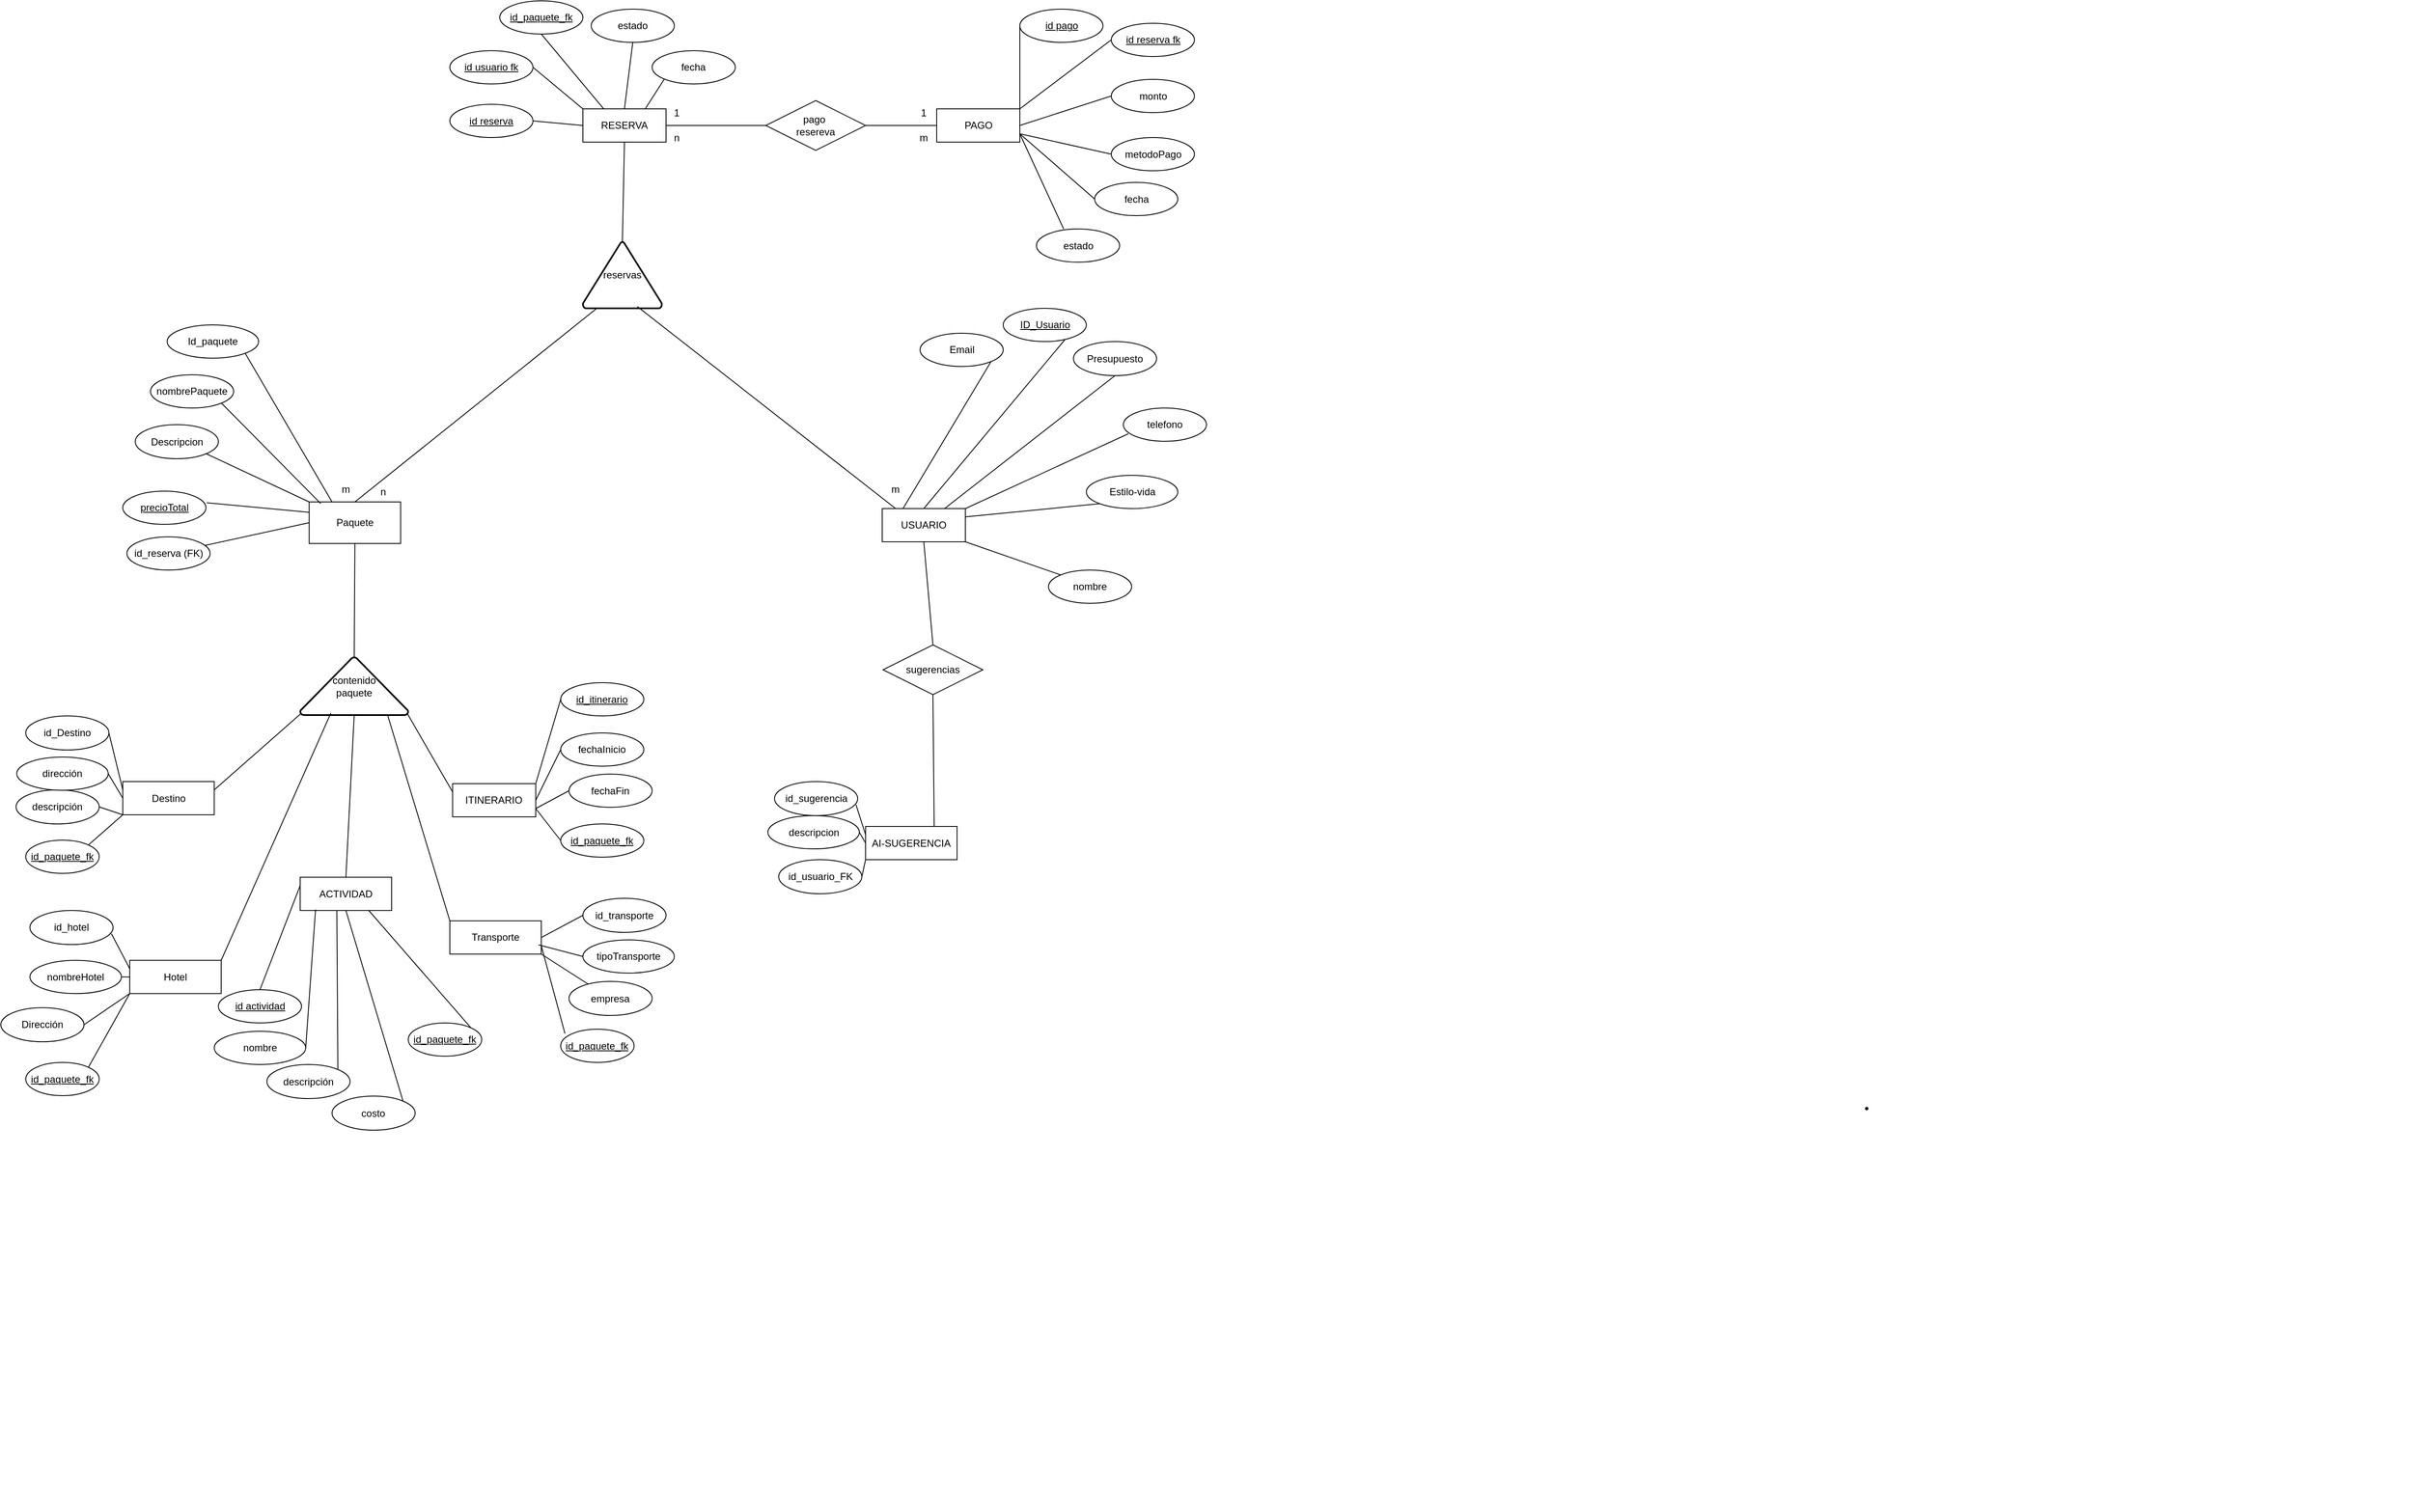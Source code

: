 <mxfile version="26.1.1" pages="2">
  <diagram id="9fy4mFYYixjaAB402eeC" name="Página-2">
    <mxGraphModel dx="3703" dy="2283" grid="1" gridSize="10" guides="1" tooltips="1" connect="1" arrows="1" fold="1" page="1" pageScale="1" pageWidth="827" pageHeight="1169" math="0" shadow="0">
      <root>
        <mxCell id="0" />
        <mxCell id="1" parent="0" />
        <mxCell id="3gOnY-SJ9KaZzBldq2Iy-1" value="USUARIO" style="whiteSpace=wrap;html=1;align=center;" parent="1" vertex="1">
          <mxGeometry x="-420" y="421" width="100" height="40" as="geometry" />
        </mxCell>
        <mxCell id="3gOnY-SJ9KaZzBldq2Iy-2" value="ID_Usuario" style="ellipse;whiteSpace=wrap;html=1;align=center;fontStyle=4;" parent="1" vertex="1">
          <mxGeometry x="-274.5" y="180" width="100" height="40" as="geometry" />
        </mxCell>
        <mxCell id="3gOnY-SJ9KaZzBldq2Iy-3" value="nombre" style="ellipse;whiteSpace=wrap;html=1;align=center;" parent="1" vertex="1">
          <mxGeometry x="-220" y="495" width="100" height="40" as="geometry" />
        </mxCell>
        <mxCell id="3gOnY-SJ9KaZzBldq2Iy-4" value="Email" style="ellipse;whiteSpace=wrap;html=1;align=center;" parent="1" vertex="1">
          <mxGeometry x="-374.5" y="210" width="100" height="40" as="geometry" />
        </mxCell>
        <mxCell id="3gOnY-SJ9KaZzBldq2Iy-5" value="Presupuesto" style="ellipse;whiteSpace=wrap;html=1;align=center;" parent="1" vertex="1">
          <mxGeometry x="-190" y="220" width="100" height="41" as="geometry" />
        </mxCell>
        <mxCell id="3gOnY-SJ9KaZzBldq2Iy-6" value="telefono" style="ellipse;whiteSpace=wrap;html=1;align=center;" parent="1" vertex="1">
          <mxGeometry x="-130" y="300" width="100" height="40" as="geometry" />
        </mxCell>
        <mxCell id="3gOnY-SJ9KaZzBldq2Iy-7" value="&lt;span style=&quot;text-align: left; text-wrap: nowrap;&quot;&gt;Estilo-vida&lt;/span&gt;" style="ellipse;whiteSpace=wrap;html=1;align=center;" parent="1" vertex="1">
          <mxGeometry x="-174.5" y="381" width="110" height="40" as="geometry" />
        </mxCell>
        <mxCell id="3gOnY-SJ9KaZzBldq2Iy-8" value="" style="endArrow=none;html=1;rounded=0;exitX=0.74;exitY=0.95;exitDx=0;exitDy=0;entryX=0.5;entryY=0;entryDx=0;entryDy=0;exitPerimeter=0;" parent="1" source="3gOnY-SJ9KaZzBldq2Iy-2" target="3gOnY-SJ9KaZzBldq2Iy-1" edge="1">
          <mxGeometry relative="1" as="geometry">
            <mxPoint x="-353.5" y="586" as="sourcePoint" />
            <mxPoint x="-309.5" y="686" as="targetPoint" />
            <Array as="points" />
          </mxGeometry>
        </mxCell>
        <mxCell id="3gOnY-SJ9KaZzBldq2Iy-9" value="" style="endArrow=none;html=1;rounded=0;exitX=1;exitY=1;exitDx=0;exitDy=0;entryX=0.25;entryY=0;entryDx=0;entryDy=0;" parent="1" source="3gOnY-SJ9KaZzBldq2Iy-4" target="3gOnY-SJ9KaZzBldq2Iy-1" edge="1">
          <mxGeometry relative="1" as="geometry">
            <mxPoint x="-294.5" y="746" as="sourcePoint" />
            <mxPoint x="-134.5" y="746" as="targetPoint" />
            <Array as="points" />
          </mxGeometry>
        </mxCell>
        <mxCell id="3gOnY-SJ9KaZzBldq2Iy-10" value="" style="endArrow=none;html=1;rounded=0;exitX=0;exitY=0;exitDx=0;exitDy=0;entryX=1;entryY=1;entryDx=0;entryDy=0;" parent="1" source="3gOnY-SJ9KaZzBldq2Iy-3" target="3gOnY-SJ9KaZzBldq2Iy-1" edge="1">
          <mxGeometry relative="1" as="geometry">
            <mxPoint x="-94.5" y="746" as="sourcePoint" />
            <mxPoint x="65.5" y="746" as="targetPoint" />
          </mxGeometry>
        </mxCell>
        <mxCell id="3gOnY-SJ9KaZzBldq2Iy-11" value="" style="endArrow=none;html=1;rounded=0;exitX=0.5;exitY=1;exitDx=0;exitDy=0;entryX=0.75;entryY=0;entryDx=0;entryDy=0;" parent="1" source="3gOnY-SJ9KaZzBldq2Iy-5" target="3gOnY-SJ9KaZzBldq2Iy-1" edge="1">
          <mxGeometry relative="1" as="geometry">
            <mxPoint x="-334.5" y="776" as="sourcePoint" />
            <mxPoint x="-174.5" y="776" as="targetPoint" />
            <Array as="points" />
          </mxGeometry>
        </mxCell>
        <mxCell id="3gOnY-SJ9KaZzBldq2Iy-12" value="" style="endArrow=none;html=1;rounded=0;exitX=0.06;exitY=0.775;exitDx=0;exitDy=0;entryX=1;entryY=0;entryDx=0;entryDy=0;exitPerimeter=0;" parent="1" source="3gOnY-SJ9KaZzBldq2Iy-6" target="3gOnY-SJ9KaZzBldq2Iy-1" edge="1">
          <mxGeometry relative="1" as="geometry">
            <mxPoint x="-344.5" y="856" as="sourcePoint" />
            <mxPoint x="-184.5" y="856" as="targetPoint" />
            <Array as="points" />
          </mxGeometry>
        </mxCell>
        <mxCell id="3gOnY-SJ9KaZzBldq2Iy-13" value="" style="endArrow=none;html=1;rounded=0;exitX=0;exitY=1;exitDx=0;exitDy=0;entryX=1;entryY=0.25;entryDx=0;entryDy=0;" parent="1" source="3gOnY-SJ9KaZzBldq2Iy-7" target="3gOnY-SJ9KaZzBldq2Iy-1" edge="1">
          <mxGeometry relative="1" as="geometry">
            <mxPoint x="-274.5" y="866" as="sourcePoint" />
            <mxPoint x="-354.5" y="456.0" as="targetPoint" />
            <Array as="points" />
          </mxGeometry>
        </mxCell>
        <mxCell id="3gOnY-SJ9KaZzBldq2Iy-14" value="AI-SUGERENCIA" style="whiteSpace=wrap;html=1;align=center;" parent="1" vertex="1">
          <mxGeometry x="-440" y="803.5" width="110" height="40" as="geometry" />
        </mxCell>
        <mxCell id="3gOnY-SJ9KaZzBldq2Iy-15" value="id_usuario_FK" style="ellipse;whiteSpace=wrap;html=1;align=center;" parent="1" vertex="1">
          <mxGeometry x="-544.5" y="843.5" width="100" height="41" as="geometry" />
        </mxCell>
        <mxCell id="3gOnY-SJ9KaZzBldq2Iy-16" value="" style="endArrow=none;html=1;rounded=0;exitX=1;exitY=0.5;exitDx=0;exitDy=0;entryX=0;entryY=1;entryDx=0;entryDy=0;" parent="1" source="3gOnY-SJ9KaZzBldq2Iy-15" target="3gOnY-SJ9KaZzBldq2Iy-14" edge="1">
          <mxGeometry relative="1" as="geometry">
            <mxPoint x="-854.5" y="1226.5" as="sourcePoint" />
            <mxPoint x="-824.5" y="1275.5" as="targetPoint" />
            <Array as="points" />
          </mxGeometry>
        </mxCell>
        <mxCell id="3gOnY-SJ9KaZzBldq2Iy-17" value="descripcion" style="ellipse;whiteSpace=wrap;html=1;align=center;" parent="1" vertex="1">
          <mxGeometry x="-557.5" y="790.5" width="110" height="40" as="geometry" />
        </mxCell>
        <mxCell id="3gOnY-SJ9KaZzBldq2Iy-18" value="" style="endArrow=none;html=1;rounded=0;exitX=1;exitY=0.5;exitDx=0;exitDy=0;entryX=0;entryY=0.5;entryDx=0;entryDy=0;" parent="1" source="3gOnY-SJ9KaZzBldq2Iy-17" target="3gOnY-SJ9KaZzBldq2Iy-14" edge="1">
          <mxGeometry relative="1" as="geometry">
            <mxPoint x="-874.5" y="1136.5" as="sourcePoint" />
            <mxPoint x="-844.5" y="1185.5" as="targetPoint" />
            <Array as="points" />
          </mxGeometry>
        </mxCell>
        <mxCell id="3gOnY-SJ9KaZzBldq2Iy-19" style="edgeStyle=orthogonalEdgeStyle;rounded=0;orthogonalLoop=1;jettySize=auto;html=1;exitX=0.5;exitY=1;exitDx=0;exitDy=0;" parent="1" edge="1">
          <mxGeometry relative="1" as="geometry">
            <mxPoint x="-1020.81" y="954.89" as="sourcePoint" />
            <mxPoint x="-1020.81" y="954.89" as="targetPoint" />
          </mxGeometry>
        </mxCell>
        <mxCell id="3gOnY-SJ9KaZzBldq2Iy-20" value="id_sugerencia" style="ellipse;whiteSpace=wrap;html=1;align=center;" parent="1" vertex="1">
          <mxGeometry x="-549.5" y="749.5" width="100" height="41" as="geometry" />
        </mxCell>
        <mxCell id="3gOnY-SJ9KaZzBldq2Iy-21" value="" style="endArrow=none;html=1;rounded=0;exitX=0.98;exitY=0.683;exitDx=0;exitDy=0;entryX=0;entryY=0.25;entryDx=0;entryDy=0;exitPerimeter=0;" parent="1" source="3gOnY-SJ9KaZzBldq2Iy-20" target="3gOnY-SJ9KaZzBldq2Iy-14" edge="1">
          <mxGeometry relative="1" as="geometry">
            <mxPoint x="-854.5" y="1271.5" as="sourcePoint" />
            <mxPoint x="-814.5" y="1275.5" as="targetPoint" />
            <Array as="points" />
          </mxGeometry>
        </mxCell>
        <mxCell id="3gOnY-SJ9KaZzBldq2Iy-23" value="Paquete" style="whiteSpace=wrap;html=1;align=center;" parent="1" vertex="1">
          <mxGeometry x="-1109.19" y="413.0" width="110" height="50" as="geometry" />
        </mxCell>
        <mxCell id="3gOnY-SJ9KaZzBldq2Iy-24" value="precioTotal" style="ellipse;whiteSpace=wrap;html=1;align=center;fontStyle=4;" parent="1" vertex="1">
          <mxGeometry x="-1333.34" y="400.0" width="100" height="40" as="geometry" />
        </mxCell>
        <mxCell id="3gOnY-SJ9KaZzBldq2Iy-25" value="id_reserva (FK)" style="ellipse;whiteSpace=wrap;html=1;align=center;" parent="1" vertex="1">
          <mxGeometry x="-1328.34" y="455" width="100" height="40" as="geometry" />
        </mxCell>
        <mxCell id="3gOnY-SJ9KaZzBldq2Iy-26" value="Descripcion" style="ellipse;whiteSpace=wrap;html=1;align=center;" parent="1" vertex="1">
          <mxGeometry x="-1318.34" y="320.0" width="100" height="41" as="geometry" />
        </mxCell>
        <mxCell id="3gOnY-SJ9KaZzBldq2Iy-27" value="nombrePaquete" style="ellipse;whiteSpace=wrap;html=1;align=center;" parent="1" vertex="1">
          <mxGeometry x="-1300" y="260.0" width="100" height="40" as="geometry" />
        </mxCell>
        <mxCell id="3gOnY-SJ9KaZzBldq2Iy-28" value="&lt;span style=&quot;text-align: left; text-wrap: nowrap;&quot;&gt;Id_paquete&lt;/span&gt;" style="ellipse;whiteSpace=wrap;html=1;align=center;" parent="1" vertex="1">
          <mxGeometry x="-1280" y="200.0" width="110" height="40" as="geometry" />
        </mxCell>
        <mxCell id="3gOnY-SJ9KaZzBldq2Iy-29" value="" style="endArrow=none;html=1;rounded=0;exitX=1.01;exitY=0.35;exitDx=0;exitDy=0;exitPerimeter=0;entryX=0;entryY=0.25;entryDx=0;entryDy=0;" parent="1" source="3gOnY-SJ9KaZzBldq2Iy-24" target="3gOnY-SJ9KaZzBldq2Iy-23" edge="1">
          <mxGeometry relative="1" as="geometry">
            <mxPoint x="-1005.69" y="576" as="sourcePoint" />
            <mxPoint x="-1106.69" y="436.0" as="targetPoint" />
            <Array as="points" />
          </mxGeometry>
        </mxCell>
        <mxCell id="3gOnY-SJ9KaZzBldq2Iy-30" value="" style="endArrow=none;html=1;rounded=0;entryX=0;entryY=0.5;entryDx=0;entryDy=0;" parent="1" source="3gOnY-SJ9KaZzBldq2Iy-25" target="3gOnY-SJ9KaZzBldq2Iy-23" edge="1">
          <mxGeometry relative="1" as="geometry">
            <mxPoint x="-946.69" y="736" as="sourcePoint" />
            <mxPoint x="-1106.69" y="486" as="targetPoint" />
            <Array as="points" />
          </mxGeometry>
        </mxCell>
        <mxCell id="3gOnY-SJ9KaZzBldq2Iy-31" value="" style="endArrow=none;html=1;rounded=0;exitX=1;exitY=1;exitDx=0;exitDy=0;entryX=0;entryY=0;entryDx=0;entryDy=0;" parent="1" source="3gOnY-SJ9KaZzBldq2Iy-26" target="3gOnY-SJ9KaZzBldq2Iy-23" edge="1">
          <mxGeometry relative="1" as="geometry">
            <mxPoint x="-986.69" y="766" as="sourcePoint" />
            <mxPoint x="-826.69" y="766" as="targetPoint" />
            <Array as="points" />
          </mxGeometry>
        </mxCell>
        <mxCell id="3gOnY-SJ9KaZzBldq2Iy-32" value="" style="endArrow=none;html=1;rounded=0;exitX=1;exitY=1;exitDx=0;exitDy=0;entryX=0.127;entryY=0.04;entryDx=0;entryDy=0;entryPerimeter=0;" parent="1" source="3gOnY-SJ9KaZzBldq2Iy-27" target="3gOnY-SJ9KaZzBldq2Iy-23" edge="1">
          <mxGeometry relative="1" as="geometry">
            <mxPoint x="-996.69" y="846.0" as="sourcePoint" />
            <mxPoint x="-836.69" y="846.0" as="targetPoint" />
            <Array as="points" />
          </mxGeometry>
        </mxCell>
        <mxCell id="3gOnY-SJ9KaZzBldq2Iy-33" value="" style="endArrow=none;html=1;rounded=0;exitX=1;exitY=1;exitDx=0;exitDy=0;entryX=0.25;entryY=0;entryDx=0;entryDy=0;" parent="1" source="3gOnY-SJ9KaZzBldq2Iy-28" target="3gOnY-SJ9KaZzBldq2Iy-23" edge="1">
          <mxGeometry relative="1" as="geometry">
            <mxPoint x="-926.69" y="856.0" as="sourcePoint" />
            <mxPoint x="-1006.69" y="446.0" as="targetPoint" />
            <Array as="points" />
          </mxGeometry>
        </mxCell>
        <mxCell id="3gOnY-SJ9KaZzBldq2Iy-34" value="Destino" style="whiteSpace=wrap;html=1;align=center;" parent="1" vertex="1">
          <mxGeometry x="-1333.34" y="749.5" width="110" height="40" as="geometry" />
        </mxCell>
        <mxCell id="3gOnY-SJ9KaZzBldq2Iy-35" value="descripción" style="ellipse;whiteSpace=wrap;html=1;align=center;" parent="1" vertex="1">
          <mxGeometry x="-1461.69" y="759.5" width="100" height="41" as="geometry" />
        </mxCell>
        <mxCell id="3gOnY-SJ9KaZzBldq2Iy-36" value="" style="endArrow=none;html=1;rounded=0;exitX=1;exitY=0.5;exitDx=0;exitDy=0;entryX=0;entryY=1;entryDx=0;entryDy=0;" parent="1" target="3gOnY-SJ9KaZzBldq2Iy-34" edge="1" source="3gOnY-SJ9KaZzBldq2Iy-35">
          <mxGeometry relative="1" as="geometry">
            <mxPoint x="-1363.34" y="820" as="sourcePoint" />
            <mxPoint x="-1692.84" y="1269.5" as="targetPoint" />
            <Array as="points" />
          </mxGeometry>
        </mxCell>
        <mxCell id="3gOnY-SJ9KaZzBldq2Iy-37" value="dirección" style="ellipse;whiteSpace=wrap;html=1;align=center;" parent="1" vertex="1">
          <mxGeometry x="-1460.84" y="720" width="110" height="40" as="geometry" />
        </mxCell>
        <mxCell id="3gOnY-SJ9KaZzBldq2Iy-38" value="" style="endArrow=none;html=1;rounded=0;exitX=1;exitY=0.5;exitDx=0;exitDy=0;entryX=0;entryY=0.5;entryDx=0;entryDy=0;" parent="1" target="3gOnY-SJ9KaZzBldq2Iy-34" edge="1" source="3gOnY-SJ9KaZzBldq2Iy-37">
          <mxGeometry relative="1" as="geometry">
            <mxPoint x="-1358.34" y="769.5" as="sourcePoint" />
            <mxPoint x="-1712.84" y="1179.5" as="targetPoint" />
            <Array as="points" />
          </mxGeometry>
        </mxCell>
        <mxCell id="3gOnY-SJ9KaZzBldq2Iy-39" style="edgeStyle=orthogonalEdgeStyle;rounded=0;orthogonalLoop=1;jettySize=auto;html=1;exitX=0.5;exitY=1;exitDx=0;exitDy=0;" parent="1" edge="1">
          <mxGeometry relative="1" as="geometry">
            <mxPoint x="-1413.34" y="840.5" as="sourcePoint" />
            <mxPoint x="-1413.34" y="840.5" as="targetPoint" />
          </mxGeometry>
        </mxCell>
        <mxCell id="3gOnY-SJ9KaZzBldq2Iy-40" value="id_Destino" style="ellipse;whiteSpace=wrap;html=1;align=center;" parent="1" vertex="1">
          <mxGeometry x="-1450" y="670.5" width="100" height="41" as="geometry" />
        </mxCell>
        <mxCell id="3gOnY-SJ9KaZzBldq2Iy-41" value="" style="endArrow=none;html=1;rounded=0;exitX=1;exitY=0.5;exitDx=0;exitDy=0;entryX=0;entryY=0.25;entryDx=0;entryDy=0;" parent="1" target="3gOnY-SJ9KaZzBldq2Iy-34" edge="1" source="3gOnY-SJ9KaZzBldq2Iy-40">
          <mxGeometry relative="1" as="geometry">
            <mxPoint x="-1365.34" y="727.503" as="sourcePoint" />
            <mxPoint x="-1682.84" y="1269.5" as="targetPoint" />
            <Array as="points" />
          </mxGeometry>
        </mxCell>
        <mxCell id="3gOnY-SJ9KaZzBldq2Iy-42" value="Dirección" style="ellipse;whiteSpace=wrap;html=1;align=center;" parent="1" vertex="1">
          <mxGeometry x="-1480" y="1021.64" width="100" height="41" as="geometry" />
        </mxCell>
        <mxCell id="3gOnY-SJ9KaZzBldq2Iy-43" value="nombreHotel" style="ellipse;whiteSpace=wrap;html=1;align=center;" parent="1" vertex="1">
          <mxGeometry x="-1445" y="964.64" width="110" height="40" as="geometry" />
        </mxCell>
        <mxCell id="3gOnY-SJ9KaZzBldq2Iy-44" value="" style="endArrow=none;html=1;rounded=0;exitX=1;exitY=0.5;exitDx=0;exitDy=0;entryX=0;entryY=0.5;entryDx=0;entryDy=0;" parent="1" source="3gOnY-SJ9KaZzBldq2Iy-43" target="3gOnY-SJ9KaZzBldq2Iy-57" edge="1">
          <mxGeometry relative="1" as="geometry">
            <mxPoint x="-1770" y="1325.64" as="sourcePoint" />
            <mxPoint x="-1740" y="1374.64" as="targetPoint" />
            <Array as="points" />
          </mxGeometry>
        </mxCell>
        <mxCell id="3gOnY-SJ9KaZzBldq2Iy-45" value="id_hotel" style="ellipse;whiteSpace=wrap;html=1;align=center;" parent="1" vertex="1">
          <mxGeometry x="-1445" y="904.64" width="100" height="41" as="geometry" />
        </mxCell>
        <mxCell id="3gOnY-SJ9KaZzBldq2Iy-46" value="Transporte" style="whiteSpace=wrap;html=1;align=center;" parent="1" vertex="1">
          <mxGeometry x="-940" y="917.14" width="110" height="40" as="geometry" />
        </mxCell>
        <mxCell id="3gOnY-SJ9KaZzBldq2Iy-47" value="" style="endArrow=none;html=1;rounded=0;exitX=0.98;exitY=0.683;exitDx=0;exitDy=0;entryX=0;entryY=0.25;entryDx=0;entryDy=0;exitPerimeter=0;" parent="1" source="3gOnY-SJ9KaZzBldq2Iy-45" target="3gOnY-SJ9KaZzBldq2Iy-57" edge="1">
          <mxGeometry relative="1" as="geometry">
            <mxPoint x="-1750" y="1460.64" as="sourcePoint" />
            <mxPoint x="-1710" y="1464.64" as="targetPoint" />
            <Array as="points" />
          </mxGeometry>
        </mxCell>
        <mxCell id="3gOnY-SJ9KaZzBldq2Iy-48" value="empresa" style="ellipse;whiteSpace=wrap;html=1;align=center;" parent="1" vertex="1">
          <mxGeometry x="-796.69" y="990" width="100" height="41" as="geometry" />
        </mxCell>
        <mxCell id="3gOnY-SJ9KaZzBldq2Iy-49" value="" style="endArrow=none;html=1;rounded=0;entryX=1;entryY=1;entryDx=0;entryDy=0;" parent="1" source="3gOnY-SJ9KaZzBldq2Iy-48" target="3gOnY-SJ9KaZzBldq2Iy-46" edge="1">
          <mxGeometry relative="1" as="geometry">
            <mxPoint x="-1375" y="1377.14" as="sourcePoint" />
            <mxPoint x="-1345" y="1426.14" as="targetPoint" />
            <Array as="points" />
          </mxGeometry>
        </mxCell>
        <mxCell id="3gOnY-SJ9KaZzBldq2Iy-50" value="tipoTransporte" style="ellipse;whiteSpace=wrap;html=1;align=center;" parent="1" vertex="1">
          <mxGeometry x="-780" y="940.0" width="110" height="40" as="geometry" />
        </mxCell>
        <mxCell id="3gOnY-SJ9KaZzBldq2Iy-51" style="edgeStyle=orthogonalEdgeStyle;rounded=0;orthogonalLoop=1;jettySize=auto;html=1;exitX=0.5;exitY=1;exitDx=0;exitDy=0;" parent="1" source="3gOnY-SJ9KaZzBldq2Iy-42" target="3gOnY-SJ9KaZzBldq2Iy-42" edge="1">
          <mxGeometry relative="1" as="geometry" />
        </mxCell>
        <mxCell id="3gOnY-SJ9KaZzBldq2Iy-52" value="" style="endArrow=none;html=1;rounded=0;exitX=1;exitY=0.5;exitDx=0;exitDy=0;entryX=0;entryY=1;entryDx=0;entryDy=0;" parent="1" source="3gOnY-SJ9KaZzBldq2Iy-42" target="3gOnY-SJ9KaZzBldq2Iy-57" edge="1">
          <mxGeometry relative="1" as="geometry">
            <mxPoint x="-1750" y="1415.64" as="sourcePoint" />
            <mxPoint x="-1720" y="1464.64" as="targetPoint" />
            <Array as="points" />
          </mxGeometry>
        </mxCell>
        <mxCell id="3gOnY-SJ9KaZzBldq2Iy-53" value="" style="endArrow=none;html=1;rounded=0;exitX=0;exitY=0.5;exitDx=0;exitDy=0;" parent="1" source="3gOnY-SJ9KaZzBldq2Iy-50" edge="1">
          <mxGeometry relative="1" as="geometry">
            <mxPoint x="-773.31" y="946.0" as="sourcePoint" />
            <mxPoint x="-833.31" y="946.0" as="targetPoint" />
            <Array as="points" />
          </mxGeometry>
        </mxCell>
        <mxCell id="3gOnY-SJ9KaZzBldq2Iy-54" style="edgeStyle=orthogonalEdgeStyle;rounded=0;orthogonalLoop=1;jettySize=auto;html=1;exitX=0.5;exitY=1;exitDx=0;exitDy=0;" parent="1" source="3gOnY-SJ9KaZzBldq2Iy-48" target="3gOnY-SJ9KaZzBldq2Iy-48" edge="1">
          <mxGeometry relative="1" as="geometry" />
        </mxCell>
        <mxCell id="3gOnY-SJ9KaZzBldq2Iy-55" value="" style="endArrow=none;html=1;rounded=0;exitX=0;exitY=0.5;exitDx=0;exitDy=0;entryX=1;entryY=0.5;entryDx=0;entryDy=0;" parent="1" source="3gOnY-SJ9KaZzBldq2Iy-56" target="3gOnY-SJ9KaZzBldq2Iy-46" edge="1">
          <mxGeometry relative="1" as="geometry">
            <mxPoint x="-1375" y="1422.14" as="sourcePoint" />
            <mxPoint x="-1335" y="1426.14" as="targetPoint" />
            <Array as="points" />
          </mxGeometry>
        </mxCell>
        <mxCell id="3gOnY-SJ9KaZzBldq2Iy-56" value="id_transporte" style="ellipse;whiteSpace=wrap;html=1;align=center;" parent="1" vertex="1">
          <mxGeometry x="-780" y="890.0" width="100" height="41" as="geometry" />
        </mxCell>
        <mxCell id="3gOnY-SJ9KaZzBldq2Iy-57" value="Hotel" style="whiteSpace=wrap;html=1;align=center;" parent="1" vertex="1">
          <mxGeometry x="-1325" y="964.64" width="110" height="40" as="geometry" />
        </mxCell>
        <mxCell id="3gOnY-SJ9KaZzBldq2Iy-88" value="&lt;li data-start=&quot;416&quot; data-end=&quot;493&quot;&gt;&lt;br&gt;&lt;/li&gt;" style="text;whiteSpace=wrap;html=1;" parent="1" vertex="1">
          <mxGeometry x="760" y="1127.5" width="660" height="500" as="geometry" />
        </mxCell>
        <mxCell id="3gOnY-SJ9KaZzBldq2Iy-89" value="ITINERARIO" style="whiteSpace=wrap;html=1;align=center;" parent="1" vertex="1">
          <mxGeometry x="-936.69" y="752" width="100" height="40" as="geometry" />
        </mxCell>
        <mxCell id="3gOnY-SJ9KaZzBldq2Iy-90" value="fechaInicio" style="ellipse;whiteSpace=wrap;html=1;align=center;" parent="1" vertex="1">
          <mxGeometry x="-806.69" y="691" width="100" height="40" as="geometry" />
        </mxCell>
        <mxCell id="78p2jivuX4t5pEVkYKNS-1" value="fechaFin" style="ellipse;whiteSpace=wrap;html=1;align=center;" parent="1" vertex="1">
          <mxGeometry x="-796.69" y="740.5" width="100" height="40" as="geometry" />
        </mxCell>
        <mxCell id="78p2jivuX4t5pEVkYKNS-5" value="id_itinerario" style="ellipse;whiteSpace=wrap;html=1;align=center;fontStyle=4;" parent="1" vertex="1">
          <mxGeometry x="-806.69" y="630.5" width="100" height="40" as="geometry" />
        </mxCell>
        <mxCell id="78p2jivuX4t5pEVkYKNS-6" value="id_paquete_fk" style="ellipse;whiteSpace=wrap;html=1;align=center;fontStyle=4;" parent="1" vertex="1">
          <mxGeometry x="-806.69" y="800.5" width="100" height="40" as="geometry" />
        </mxCell>
        <mxCell id="78p2jivuX4t5pEVkYKNS-7" value="" style="endArrow=none;html=1;rounded=0;exitX=1;exitY=0.75;exitDx=0;exitDy=0;entryX=0;entryY=0.5;entryDx=0;entryDy=0;" parent="1" source="3gOnY-SJ9KaZzBldq2Iy-89" target="78p2jivuX4t5pEVkYKNS-6" edge="1">
          <mxGeometry relative="1" as="geometry">
            <mxPoint x="-976.69" y="885" as="sourcePoint" />
            <mxPoint x="-816.69" y="885" as="targetPoint" />
          </mxGeometry>
        </mxCell>
        <mxCell id="78p2jivuX4t5pEVkYKNS-8" value="" style="endArrow=none;html=1;rounded=0;exitX=1;exitY=0.75;exitDx=0;exitDy=0;entryX=0;entryY=0.5;entryDx=0;entryDy=0;" parent="1" source="3gOnY-SJ9KaZzBldq2Iy-89" target="78p2jivuX4t5pEVkYKNS-1" edge="1">
          <mxGeometry relative="1" as="geometry">
            <mxPoint x="-826.69" y="792" as="sourcePoint" />
            <mxPoint x="-776.69" y="925" as="targetPoint" />
          </mxGeometry>
        </mxCell>
        <mxCell id="78p2jivuX4t5pEVkYKNS-9" value="" style="endArrow=none;html=1;rounded=0;exitX=1;exitY=0.5;exitDx=0;exitDy=0;entryX=0;entryY=0.5;entryDx=0;entryDy=0;" parent="1" source="3gOnY-SJ9KaZzBldq2Iy-89" target="3gOnY-SJ9KaZzBldq2Iy-90" edge="1">
          <mxGeometry relative="1" as="geometry">
            <mxPoint x="-816.69" y="735" as="sourcePoint" />
            <mxPoint x="-766.69" y="788" as="targetPoint" />
          </mxGeometry>
        </mxCell>
        <mxCell id="78p2jivuX4t5pEVkYKNS-10" value="" style="endArrow=none;html=1;rounded=0;exitX=1;exitY=0;exitDx=0;exitDy=0;entryX=0;entryY=0.5;entryDx=0;entryDy=0;" parent="1" source="3gOnY-SJ9KaZzBldq2Iy-89" target="78p2jivuX4t5pEVkYKNS-5" edge="1">
          <mxGeometry relative="1" as="geometry">
            <mxPoint x="-826.69" y="782" as="sourcePoint" />
            <mxPoint x="-776.69" y="775" as="targetPoint" />
          </mxGeometry>
        </mxCell>
        <mxCell id="78p2jivuX4t5pEVkYKNS-11" value="ACTIVIDAD" style="whiteSpace=wrap;html=1;align=center;" parent="1" vertex="1">
          <mxGeometry x="-1120" y="864.64" width="110" height="40" as="geometry" />
        </mxCell>
        <mxCell id="78p2jivuX4t5pEVkYKNS-12" value="descripción&lt;span style=&quot;color: rgba(0, 0, 0, 0); font-family: monospace; font-size: 0px; text-align: start; text-wrap-mode: nowrap;&quot;&gt;%3CmxGraphModel%3E%3Croot%3E%3CmxCell%20id%3D%220%22%2F%3E%3CmxCell%20id%3D%221%22%20parent%3D%220%22%2F%3E%3CmxCell%20id%3D%222%22%20value%3D%22id_itinerario%22%20style%3D%22ellipse%3BwhiteSpace%3Dwrap%3Bhtml%3D1%3Balign%3Dcenter%3BfontStyle%3D4%3B%22%20vertex%3D%221%22%20parent%3D%221%22%3E%3CmxGeometry%20x%3D%22330%22%20y%3D%221271%22%20width%3D%22100%22%20height%3D%2240%22%20as%3D%22geometry%22%2F%3E%3C%2FmxCell%3E%3C%2Froot%3E%3C%2FmxGraphModel%3E&lt;/span&gt;" style="ellipse;whiteSpace=wrap;html=1;align=center;" parent="1" vertex="1">
          <mxGeometry x="-1160" y="1090.0" width="100" height="41" as="geometry" />
        </mxCell>
        <mxCell id="78p2jivuX4t5pEVkYKNS-13" value="" style="endArrow=none;html=1;rounded=0;entryX=0.401;entryY=1.011;entryDx=0;entryDy=0;exitX=1;exitY=0;exitDx=0;exitDy=0;entryPerimeter=0;" parent="1" source="78p2jivuX4t5pEVkYKNS-12" target="78p2jivuX4t5pEVkYKNS-11" edge="1">
          <mxGeometry relative="1" as="geometry">
            <mxPoint x="-1115.0" y="1041.28" as="sourcePoint" />
            <mxPoint x="-1465" y="1520.28" as="targetPoint" />
            <Array as="points" />
          </mxGeometry>
        </mxCell>
        <mxCell id="78p2jivuX4t5pEVkYKNS-14" value="nombre" style="ellipse;whiteSpace=wrap;html=1;align=center;" parent="1" vertex="1">
          <mxGeometry x="-1223.34" y="1050" width="110" height="40" as="geometry" />
        </mxCell>
        <mxCell id="78p2jivuX4t5pEVkYKNS-15" value="" style="endArrow=none;html=1;rounded=0;exitX=1;exitY=0.5;exitDx=0;exitDy=0;entryX=0.168;entryY=0.975;entryDx=0;entryDy=0;entryPerimeter=0;" parent="1" source="78p2jivuX4t5pEVkYKNS-14" target="78p2jivuX4t5pEVkYKNS-11" edge="1">
          <mxGeometry relative="1" as="geometry">
            <mxPoint x="-1515" y="1381.28" as="sourcePoint" />
            <mxPoint x="-1485" y="1430.28" as="targetPoint" />
            <Array as="points" />
          </mxGeometry>
        </mxCell>
        <mxCell id="78p2jivuX4t5pEVkYKNS-16" style="edgeStyle=orthogonalEdgeStyle;rounded=0;orthogonalLoop=1;jettySize=auto;html=1;exitX=0.5;exitY=1;exitDx=0;exitDy=0;" parent="1" source="78p2jivuX4t5pEVkYKNS-12" target="78p2jivuX4t5pEVkYKNS-12" edge="1">
          <mxGeometry relative="1" as="geometry" />
        </mxCell>
        <mxCell id="78p2jivuX4t5pEVkYKNS-17" value="" style="endArrow=none;html=1;rounded=0;entryX=0;entryY=0.25;entryDx=0;entryDy=0;exitX=0.5;exitY=0;exitDx=0;exitDy=0;" parent="1" source="78p2jivuX4t5pEVkYKNS-19" target="78p2jivuX4t5pEVkYKNS-11" edge="1">
          <mxGeometry relative="1" as="geometry">
            <mxPoint x="-1065" y="990.28" as="sourcePoint" />
            <mxPoint x="-1455" y="1520.28" as="targetPoint" />
            <Array as="points" />
          </mxGeometry>
        </mxCell>
        <mxCell id="78p2jivuX4t5pEVkYKNS-19" value="id actividad" style="ellipse;whiteSpace=wrap;html=1;align=center;fontStyle=4;" parent="1" vertex="1">
          <mxGeometry x="-1218.34" y="1000.0" width="100" height="40" as="geometry" />
        </mxCell>
        <mxCell id="78p2jivuX4t5pEVkYKNS-21" value="costo" style="ellipse;whiteSpace=wrap;html=1;align=center;" parent="1" vertex="1">
          <mxGeometry x="-1081.69" y="1128" width="100" height="41" as="geometry" />
        </mxCell>
        <mxCell id="78p2jivuX4t5pEVkYKNS-22" value="id_paquete_fk" style="ellipse;whiteSpace=wrap;html=1;align=center;fontStyle=4;" parent="1" vertex="1">
          <mxGeometry x="-990.0" y="1040" width="88.31" height="40" as="geometry" />
        </mxCell>
        <mxCell id="78p2jivuX4t5pEVkYKNS-23" value="" style="endArrow=none;html=1;rounded=0;entryX=0.5;entryY=1;entryDx=0;entryDy=0;exitX=1;exitY=0;exitDx=0;exitDy=0;" parent="1" source="78p2jivuX4t5pEVkYKNS-21" target="78p2jivuX4t5pEVkYKNS-11" edge="1">
          <mxGeometry relative="1" as="geometry">
            <mxPoint x="-1105.0" y="1051.28" as="sourcePoint" />
            <mxPoint x="-1050" y="1041.28" as="targetPoint" />
            <Array as="points" />
          </mxGeometry>
        </mxCell>
        <mxCell id="78p2jivuX4t5pEVkYKNS-24" value="" style="endArrow=none;html=1;rounded=0;entryX=0.75;entryY=1;entryDx=0;entryDy=0;exitX=1;exitY=0;exitDx=0;exitDy=0;" parent="1" source="78p2jivuX4t5pEVkYKNS-22" target="78p2jivuX4t5pEVkYKNS-11" edge="1">
          <mxGeometry relative="1" as="geometry">
            <mxPoint x="-1109.0" y="1094.28" as="sourcePoint" />
            <mxPoint x="-1050" y="1041.28" as="targetPoint" />
            <Array as="points" />
          </mxGeometry>
        </mxCell>
        <mxCell id="78p2jivuX4t5pEVkYKNS-25" value="RESERVA" style="whiteSpace=wrap;html=1;align=center;" parent="1" vertex="1">
          <mxGeometry x="-780" y="-60" width="100" height="40" as="geometry" />
        </mxCell>
        <mxCell id="78p2jivuX4t5pEVkYKNS-27" value="estado" style="ellipse;whiteSpace=wrap;html=1;align=center;" parent="1" vertex="1">
          <mxGeometry x="-770" y="-180" width="100" height="40" as="geometry" />
        </mxCell>
        <mxCell id="78p2jivuX4t5pEVkYKNS-28" value="id reserva" style="ellipse;whiteSpace=wrap;html=1;align=center;fontStyle=4;" parent="1" vertex="1">
          <mxGeometry x="-940" y="-65.5" width="100" height="40" as="geometry" />
        </mxCell>
        <mxCell id="78p2jivuX4t5pEVkYKNS-29" value="id_paquete_fk" style="ellipse;whiteSpace=wrap;html=1;align=center;fontStyle=4;" parent="1" vertex="1">
          <mxGeometry x="-880" y="-190" width="100" height="40" as="geometry" />
        </mxCell>
        <mxCell id="78p2jivuX4t5pEVkYKNS-34" value="id usuario fk" style="ellipse;whiteSpace=wrap;html=1;align=center;fontStyle=4;" parent="1" vertex="1">
          <mxGeometry x="-940" y="-130" width="100" height="40" as="geometry" />
        </mxCell>
        <mxCell id="78p2jivuX4t5pEVkYKNS-35" value="fecha" style="ellipse;whiteSpace=wrap;html=1;align=center;" parent="1" vertex="1">
          <mxGeometry x="-696.69" y="-130" width="100" height="40" as="geometry" />
        </mxCell>
        <mxCell id="9aNU_xdPiNiD2xK2AiHW-2" value="PAGO" style="whiteSpace=wrap;html=1;align=center;" parent="1" vertex="1">
          <mxGeometry x="-354.5" y="-60" width="100" height="40" as="geometry" />
        </mxCell>
        <mxCell id="9aNU_xdPiNiD2xK2AiHW-3" value="id pago" style="ellipse;whiteSpace=wrap;html=1;align=center;fontStyle=4;" parent="1" vertex="1">
          <mxGeometry x="-254.5" y="-180.0" width="100" height="40" as="geometry" />
        </mxCell>
        <mxCell id="9aNU_xdPiNiD2xK2AiHW-5" value="id reserva fk" style="ellipse;whiteSpace=wrap;html=1;align=center;fontStyle=4;" parent="1" vertex="1">
          <mxGeometry x="-144.5" y="-163" width="100" height="40" as="geometry" />
        </mxCell>
        <mxCell id="Bhe1yqO_CbG-_Yvj0v-C-1" value="monto" style="ellipse;whiteSpace=wrap;html=1;align=center;" parent="1" vertex="1">
          <mxGeometry x="-144.5" y="-95.5" width="100" height="40" as="geometry" />
        </mxCell>
        <mxCell id="Bhe1yqO_CbG-_Yvj0v-C-2" value="metodoPago" style="ellipse;whiteSpace=wrap;html=1;align=center;" parent="1" vertex="1">
          <mxGeometry x="-144.5" y="-25.5" width="100" height="40" as="geometry" />
        </mxCell>
        <mxCell id="Bhe1yqO_CbG-_Yvj0v-C-3" value="estado" style="ellipse;whiteSpace=wrap;html=1;align=center;" parent="1" vertex="1">
          <mxGeometry x="-234.5" y="84.5" width="100" height="40" as="geometry" />
        </mxCell>
        <mxCell id="Bhe1yqO_CbG-_Yvj0v-C-4" value="fecha" style="ellipse;whiteSpace=wrap;html=1;align=center;" parent="1" vertex="1">
          <mxGeometry x="-164.5" y="28.5" width="100" height="40" as="geometry" />
        </mxCell>
        <mxCell id="Bhe1yqO_CbG-_Yvj0v-C-5" value="" style="endArrow=none;html=1;rounded=0;entryX=0;entryY=0.5;entryDx=0;entryDy=0;exitX=1;exitY=0;exitDx=0;exitDy=0;" parent="1" source="9aNU_xdPiNiD2xK2AiHW-2" target="9aNU_xdPiNiD2xK2AiHW-3" edge="1">
          <mxGeometry relative="1" as="geometry">
            <mxPoint x="-494.5" y="94.5" as="sourcePoint" />
            <mxPoint x="-334.5" y="94.5" as="targetPoint" />
          </mxGeometry>
        </mxCell>
        <mxCell id="Bhe1yqO_CbG-_Yvj0v-C-6" value="" style="endArrow=none;html=1;rounded=0;exitX=1;exitY=0;exitDx=0;exitDy=0;entryX=0;entryY=0.5;entryDx=0;entryDy=0;" parent="1" source="9aNU_xdPiNiD2xK2AiHW-2" target="9aNU_xdPiNiD2xK2AiHW-5" edge="1">
          <mxGeometry relative="1" as="geometry">
            <mxPoint x="-184.5" y="-67.5" as="sourcePoint" />
            <mxPoint x="-164.5" y="-115.5" as="targetPoint" />
          </mxGeometry>
        </mxCell>
        <mxCell id="Bhe1yqO_CbG-_Yvj0v-C-7" value="" style="endArrow=none;html=1;rounded=0;exitX=1;exitY=0.5;exitDx=0;exitDy=0;entryX=0;entryY=0.5;entryDx=0;entryDy=0;" parent="1" source="9aNU_xdPiNiD2xK2AiHW-2" target="Bhe1yqO_CbG-_Yvj0v-C-1" edge="1">
          <mxGeometry relative="1" as="geometry">
            <mxPoint x="-184.5" y="-67.5" as="sourcePoint" />
            <mxPoint x="-154.5" y="-105.5" as="targetPoint" />
          </mxGeometry>
        </mxCell>
        <mxCell id="Bhe1yqO_CbG-_Yvj0v-C-10" value="" style="endArrow=none;html=1;rounded=0;exitX=1;exitY=0.75;exitDx=0;exitDy=0;entryX=0;entryY=0.5;entryDx=0;entryDy=0;" parent="1" source="9aNU_xdPiNiD2xK2AiHW-2" target="Bhe1yqO_CbG-_Yvj0v-C-2" edge="1">
          <mxGeometry relative="1" as="geometry">
            <mxPoint x="-174.5" y="-57.5" as="sourcePoint" />
            <mxPoint x="-144.5" y="-95.5" as="targetPoint" />
          </mxGeometry>
        </mxCell>
        <mxCell id="Bhe1yqO_CbG-_Yvj0v-C-11" value="" style="endArrow=none;html=1;rounded=0;exitX=1;exitY=0.75;exitDx=0;exitDy=0;entryX=0;entryY=0.5;entryDx=0;entryDy=0;" parent="1" source="9aNU_xdPiNiD2xK2AiHW-2" target="Bhe1yqO_CbG-_Yvj0v-C-4" edge="1">
          <mxGeometry relative="1" as="geometry">
            <mxPoint x="-244.5" y="-25.5" as="sourcePoint" />
            <mxPoint x="-134.5" y="4.5" as="targetPoint" />
          </mxGeometry>
        </mxCell>
        <mxCell id="Bhe1yqO_CbG-_Yvj0v-C-12" value="" style="endArrow=none;html=1;rounded=0;exitX=1;exitY=0.75;exitDx=0;exitDy=0;entryX=0.327;entryY=0;entryDx=0;entryDy=0;entryPerimeter=0;" parent="1" source="9aNU_xdPiNiD2xK2AiHW-2" target="Bhe1yqO_CbG-_Yvj0v-C-3" edge="1">
          <mxGeometry relative="1" as="geometry">
            <mxPoint x="-244.5" y="-25.5" as="sourcePoint" />
            <mxPoint x="-154.5" y="58.5" as="targetPoint" />
          </mxGeometry>
        </mxCell>
        <mxCell id="NnsvJvGcKSQWKejKRMly-2" value="contenido&lt;br&gt;paquete&lt;div&gt;&lt;/div&gt;" style="strokeWidth=2;html=1;shape=mxgraph.flowchart.extract_or_measurement;whiteSpace=wrap;" parent="1" vertex="1">
          <mxGeometry x="-1120" y="600" width="130" height="69.5" as="geometry" />
        </mxCell>
        <mxCell id="NnsvJvGcKSQWKejKRMly-3" value="" style="endArrow=none;html=1;rounded=0;entryX=0.5;entryY=0;entryDx=0;entryDy=0;exitX=0.5;exitY=1;exitDx=0;exitDy=0;exitPerimeter=0;" parent="1" source="NnsvJvGcKSQWKejKRMly-2" target="78p2jivuX4t5pEVkYKNS-11" edge="1">
          <mxGeometry relative="1" as="geometry">
            <mxPoint x="-730" y="1000" as="sourcePoint" />
            <mxPoint x="-570" y="1000" as="targetPoint" />
          </mxGeometry>
        </mxCell>
        <mxCell id="NnsvJvGcKSQWKejKRMly-4" value="" style="endArrow=none;html=1;rounded=0;entryX=1;entryY=0;entryDx=0;entryDy=0;exitX=0.284;exitY=0.965;exitDx=0;exitDy=0;exitPerimeter=0;" parent="1" source="NnsvJvGcKSQWKejKRMly-2" target="3gOnY-SJ9KaZzBldq2Iy-57" edge="1">
          <mxGeometry relative="1" as="geometry">
            <mxPoint x="-1062" y="679" as="sourcePoint" />
            <mxPoint x="-1044" y="1116" as="targetPoint" />
          </mxGeometry>
        </mxCell>
        <mxCell id="NnsvJvGcKSQWKejKRMly-5" value="" style="endArrow=none;html=1;rounded=0;entryX=1;entryY=0.25;entryDx=0;entryDy=0;exitX=0.01;exitY=0.97;exitDx=0;exitDy=0;exitPerimeter=0;" parent="1" source="NnsvJvGcKSQWKejKRMly-2" target="3gOnY-SJ9KaZzBldq2Iy-34" edge="1">
          <mxGeometry relative="1" as="geometry">
            <mxPoint x="-1083" y="677" as="sourcePoint" />
            <mxPoint x="-1205" y="975" as="targetPoint" />
          </mxGeometry>
        </mxCell>
        <mxCell id="NnsvJvGcKSQWKejKRMly-6" value="" style="endArrow=none;html=1;rounded=0;entryX=0;entryY=0.25;entryDx=0;entryDy=0;exitX=0.99;exitY=0.97;exitDx=0;exitDy=0;exitPerimeter=0;" parent="1" source="NnsvJvGcKSQWKejKRMly-2" target="3gOnY-SJ9KaZzBldq2Iy-89" edge="1">
          <mxGeometry relative="1" as="geometry">
            <mxPoint x="-1109" y="678" as="sourcePoint" />
            <mxPoint x="-1213" y="769" as="targetPoint" />
          </mxGeometry>
        </mxCell>
        <mxCell id="NnsvJvGcKSQWKejKRMly-7" value="" style="endArrow=none;html=1;rounded=0;entryX=0;entryY=0;entryDx=0;entryDy=0;exitX=0.811;exitY=1.013;exitDx=0;exitDy=0;exitPerimeter=0;" parent="1" source="NnsvJvGcKSQWKejKRMly-2" target="3gOnY-SJ9KaZzBldq2Iy-46" edge="1">
          <mxGeometry relative="1" as="geometry">
            <mxPoint x="-1026.19" y="780.5" as="sourcePoint" />
            <mxPoint x="-937.19" y="874.5" as="targetPoint" />
          </mxGeometry>
        </mxCell>
        <mxCell id="NnsvJvGcKSQWKejKRMly-8" value="" style="endArrow=none;html=1;rounded=0;exitX=0.5;exitY=1;exitDx=0;exitDy=0;entryX=0.5;entryY=0;entryDx=0;entryDy=0;entryPerimeter=0;" parent="1" source="3gOnY-SJ9KaZzBldq2Iy-23" target="NnsvJvGcKSQWKejKRMly-2" edge="1">
          <mxGeometry relative="1" as="geometry">
            <mxPoint x="-960" y="540" as="sourcePoint" />
            <mxPoint x="-800" y="540" as="targetPoint" />
          </mxGeometry>
        </mxCell>
        <mxCell id="NnsvJvGcKSQWKejKRMly-25" value="reservas" style="strokeWidth=2;html=1;shape=mxgraph.flowchart.extract_or_measurement;whiteSpace=wrap;" parent="1" vertex="1">
          <mxGeometry x="-780" y="100" width="95" height="80" as="geometry" />
        </mxCell>
        <mxCell id="NnsvJvGcKSQWKejKRMly-26" value="" style="endArrow=none;html=1;rounded=0;exitX=0.5;exitY=0;exitDx=0;exitDy=0;entryX=0.179;entryY=0.998;entryDx=0;entryDy=0;entryPerimeter=0;" parent="1" source="3gOnY-SJ9KaZzBldq2Iy-23" target="NnsvJvGcKSQWKejKRMly-25" edge="1">
          <mxGeometry relative="1" as="geometry">
            <mxPoint x="-540" y="320" as="sourcePoint" />
            <mxPoint x="-380" y="320" as="targetPoint" />
          </mxGeometry>
        </mxCell>
        <mxCell id="NnsvJvGcKSQWKejKRMly-29" value="" style="endArrow=none;html=1;rounded=0;exitX=1;exitY=0.25;exitDx=0;exitDy=0;entryX=0.69;entryY=0.974;entryDx=0;entryDy=0;entryPerimeter=0;" parent="1" target="NnsvJvGcKSQWKejKRMly-25" edge="1">
          <mxGeometry relative="1" as="geometry">
            <mxPoint x="-404.5" y="420.5" as="sourcePoint" />
            <mxPoint x="-753" y="170" as="targetPoint" />
          </mxGeometry>
        </mxCell>
        <mxCell id="NnsvJvGcKSQWKejKRMly-30" value="" style="endArrow=none;html=1;rounded=0;exitX=0.5;exitY=1;exitDx=0;exitDy=0;entryX=0.5;entryY=0;entryDx=0;entryDy=0;entryPerimeter=0;" parent="1" source="78p2jivuX4t5pEVkYKNS-25" target="NnsvJvGcKSQWKejKRMly-25" edge="1">
          <mxGeometry relative="1" as="geometry">
            <mxPoint x="-540" y="320" as="sourcePoint" />
            <mxPoint x="-380" y="320" as="targetPoint" />
          </mxGeometry>
        </mxCell>
        <mxCell id="NnsvJvGcKSQWKejKRMly-31" value="pago&amp;nbsp;&lt;br&gt;resereva" style="shape=rhombus;perimeter=rhombusPerimeter;whiteSpace=wrap;html=1;align=center;" parent="1" vertex="1">
          <mxGeometry x="-560" y="-70" width="120" height="60" as="geometry" />
        </mxCell>
        <mxCell id="NnsvJvGcKSQWKejKRMly-33" value="" style="endArrow=none;html=1;rounded=0;exitX=1;exitY=0.5;exitDx=0;exitDy=0;entryX=0;entryY=0.5;entryDx=0;entryDy=0;" parent="1" source="78p2jivuX4t5pEVkYKNS-25" target="NnsvJvGcKSQWKejKRMly-31" edge="1">
          <mxGeometry relative="1" as="geometry">
            <mxPoint x="-540" y="30" as="sourcePoint" />
            <mxPoint x="-380" y="30" as="targetPoint" />
          </mxGeometry>
        </mxCell>
        <mxCell id="NnsvJvGcKSQWKejKRMly-34" value="" style="endArrow=none;html=1;rounded=0;exitX=1;exitY=0.5;exitDx=0;exitDy=0;entryX=0;entryY=0.5;entryDx=0;entryDy=0;" parent="1" source="NnsvJvGcKSQWKejKRMly-31" target="9aNU_xdPiNiD2xK2AiHW-2" edge="1">
          <mxGeometry relative="1" as="geometry">
            <mxPoint x="-430" y="20" as="sourcePoint" />
            <mxPoint x="-310" y="20" as="targetPoint" />
          </mxGeometry>
        </mxCell>
        <mxCell id="NnsvJvGcKSQWKejKRMly-35" value="sugerencias" style="shape=rhombus;perimeter=rhombusPerimeter;whiteSpace=wrap;html=1;align=center;" parent="1" vertex="1">
          <mxGeometry x="-419" y="585" width="120" height="60" as="geometry" />
        </mxCell>
        <mxCell id="NnsvJvGcKSQWKejKRMly-36" value="" style="endArrow=none;html=1;rounded=0;exitX=1;exitY=0.5;exitDx=0;exitDy=0;entryX=0;entryY=0.5;entryDx=0;entryDy=0;" parent="1" source="78p2jivuX4t5pEVkYKNS-28" target="78p2jivuX4t5pEVkYKNS-25" edge="1">
          <mxGeometry relative="1" as="geometry">
            <mxPoint x="-920" y="-25.5" as="sourcePoint" />
            <mxPoint x="-760" y="-25.5" as="targetPoint" />
          </mxGeometry>
        </mxCell>
        <mxCell id="NnsvJvGcKSQWKejKRMly-37" value="" style="endArrow=none;html=1;rounded=0;exitX=1;exitY=0.5;exitDx=0;exitDy=0;entryX=0;entryY=0;entryDx=0;entryDy=0;" parent="1" source="78p2jivuX4t5pEVkYKNS-34" target="78p2jivuX4t5pEVkYKNS-25" edge="1">
          <mxGeometry relative="1" as="geometry">
            <mxPoint x="-910" y="-65" as="sourcePoint" />
            <mxPoint x="-770" y="-30" as="targetPoint" />
          </mxGeometry>
        </mxCell>
        <mxCell id="NnsvJvGcKSQWKejKRMly-38" value="" style="endArrow=none;html=1;rounded=0;exitX=0.5;exitY=1;exitDx=0;exitDy=0;entryX=0.25;entryY=0;entryDx=0;entryDy=0;" parent="1" source="78p2jivuX4t5pEVkYKNS-29" target="78p2jivuX4t5pEVkYKNS-25" edge="1">
          <mxGeometry relative="1" as="geometry">
            <mxPoint x="-872" y="-140" as="sourcePoint" />
            <mxPoint x="-770" y="-50" as="targetPoint" />
          </mxGeometry>
        </mxCell>
        <mxCell id="NnsvJvGcKSQWKejKRMly-39" value="" style="endArrow=none;html=1;rounded=0;exitX=0.5;exitY=1;exitDx=0;exitDy=0;entryX=0.5;entryY=0;entryDx=0;entryDy=0;" parent="1" source="78p2jivuX4t5pEVkYKNS-27" target="78p2jivuX4t5pEVkYKNS-25" edge="1">
          <mxGeometry relative="1" as="geometry">
            <mxPoint x="-820" y="-170" as="sourcePoint" />
            <mxPoint x="-745" y="-50" as="targetPoint" />
          </mxGeometry>
        </mxCell>
        <mxCell id="NnsvJvGcKSQWKejKRMly-40" value="" style="endArrow=none;html=1;rounded=0;exitX=0;exitY=1;exitDx=0;exitDy=0;entryX=0.75;entryY=0;entryDx=0;entryDy=0;" parent="1" source="78p2jivuX4t5pEVkYKNS-35" target="78p2jivuX4t5pEVkYKNS-25" edge="1">
          <mxGeometry relative="1" as="geometry">
            <mxPoint x="-700" y="-170" as="sourcePoint" />
            <mxPoint x="-720" y="-50" as="targetPoint" />
          </mxGeometry>
        </mxCell>
        <mxCell id="NnsvJvGcKSQWKejKRMly-41" value="" style="endArrow=none;html=1;rounded=0;exitX=0.5;exitY=0;exitDx=0;exitDy=0;entryX=0.5;entryY=1;entryDx=0;entryDy=0;" parent="1" source="NnsvJvGcKSQWKejKRMly-35" target="3gOnY-SJ9KaZzBldq2Iy-1" edge="1">
          <mxGeometry relative="1" as="geometry">
            <mxPoint x="-540" y="460" as="sourcePoint" />
            <mxPoint x="-380" y="460" as="targetPoint" />
          </mxGeometry>
        </mxCell>
        <mxCell id="NnsvJvGcKSQWKejKRMly-42" value="" style="endArrow=none;html=1;rounded=0;exitX=0.75;exitY=0;exitDx=0;exitDy=0;entryX=0.5;entryY=1;entryDx=0;entryDy=0;" parent="1" source="3gOnY-SJ9KaZzBldq2Iy-14" target="NnsvJvGcKSQWKejKRMly-35" edge="1">
          <mxGeometry relative="1" as="geometry">
            <mxPoint x="-339" y="843.5" as="sourcePoint" />
            <mxPoint x="-350" y="719.5" as="targetPoint" />
          </mxGeometry>
        </mxCell>
        <mxCell id="NnsvJvGcKSQWKejKRMly-43" value="m" style="text;strokeColor=none;align=center;fillColor=none;html=1;verticalAlign=middle;whiteSpace=wrap;rounded=0;" parent="1" vertex="1">
          <mxGeometry x="-1095" y="383" width="60" height="30" as="geometry" />
        </mxCell>
        <mxCell id="NnsvJvGcKSQWKejKRMly-44" value="n" style="text;strokeColor=none;align=center;fillColor=none;html=1;verticalAlign=middle;whiteSpace=wrap;rounded=0;" parent="1" vertex="1">
          <mxGeometry x="-1050" y="386" width="60" height="30" as="geometry" />
        </mxCell>
        <mxCell id="NnsvJvGcKSQWKejKRMly-45" value="m" style="text;strokeColor=none;align=center;fillColor=none;html=1;verticalAlign=middle;whiteSpace=wrap;rounded=0;" parent="1" vertex="1">
          <mxGeometry x="-434.5" y="383" width="60" height="30" as="geometry" />
        </mxCell>
        <mxCell id="NnsvJvGcKSQWKejKRMly-46" value="m" style="text;strokeColor=none;align=center;fillColor=none;html=1;verticalAlign=middle;whiteSpace=wrap;rounded=0;" parent="1" vertex="1">
          <mxGeometry x="-400" y="-40" width="60" height="30" as="geometry" />
        </mxCell>
        <mxCell id="NnsvJvGcKSQWKejKRMly-47" value="1" style="text;strokeColor=none;align=center;fillColor=none;html=1;verticalAlign=middle;whiteSpace=wrap;rounded=0;" parent="1" vertex="1">
          <mxGeometry x="-400" y="-70" width="60" height="30" as="geometry" />
        </mxCell>
        <mxCell id="NnsvJvGcKSQWKejKRMly-48" value="1" style="text;strokeColor=none;align=center;fillColor=none;html=1;verticalAlign=middle;whiteSpace=wrap;rounded=0;" parent="1" vertex="1">
          <mxGeometry x="-696.69" y="-70" width="60" height="30" as="geometry" />
        </mxCell>
        <mxCell id="NnsvJvGcKSQWKejKRMly-49" value="n" style="text;strokeColor=none;align=center;fillColor=none;html=1;verticalAlign=middle;whiteSpace=wrap;rounded=0;" parent="1" vertex="1">
          <mxGeometry x="-696.69" y="-40" width="60" height="30" as="geometry" />
        </mxCell>
        <mxCell id="1nwF-WbMGq7wpmTydVet-1" value="id_paquete_fk" style="ellipse;whiteSpace=wrap;html=1;align=center;fontStyle=4;" vertex="1" parent="1">
          <mxGeometry x="-1450" y="1087.5" width="88.31" height="40" as="geometry" />
        </mxCell>
        <mxCell id="1nwF-WbMGq7wpmTydVet-2" value="" style="endArrow=none;html=1;rounded=0;exitX=1;exitY=0;exitDx=0;exitDy=0;entryX=0;entryY=1;entryDx=0;entryDy=0;" edge="1" parent="1" source="1nwF-WbMGq7wpmTydVet-1" target="3gOnY-SJ9KaZzBldq2Iy-57">
          <mxGeometry relative="1" as="geometry">
            <mxPoint x="-1370" y="1052" as="sourcePoint" />
            <mxPoint x="-1315" y="1015" as="targetPoint" />
            <Array as="points" />
          </mxGeometry>
        </mxCell>
        <mxCell id="1nwF-WbMGq7wpmTydVet-4" value="id_paquete_fk" style="ellipse;whiteSpace=wrap;html=1;align=center;fontStyle=4;" vertex="1" parent="1">
          <mxGeometry x="-1450" y="820" width="88.31" height="40" as="geometry" />
        </mxCell>
        <mxCell id="1nwF-WbMGq7wpmTydVet-5" value="" style="endArrow=none;html=1;rounded=0;exitX=1;exitY=0;exitDx=0;exitDy=0;entryX=0;entryY=1;entryDx=0;entryDy=0;" edge="1" parent="1" source="1nwF-WbMGq7wpmTydVet-4" target="3gOnY-SJ9KaZzBldq2Iy-34">
          <mxGeometry relative="1" as="geometry">
            <mxPoint x="-1060" y="730" as="sourcePoint" />
            <mxPoint x="-900" y="730" as="targetPoint" />
          </mxGeometry>
        </mxCell>
        <mxCell id="1nwF-WbMGq7wpmTydVet-6" value="id_paquete_fk" style="ellipse;whiteSpace=wrap;html=1;align=center;fontStyle=4;" vertex="1" parent="1">
          <mxGeometry x="-806.69" y="1047.5" width="88.31" height="40" as="geometry" />
        </mxCell>
        <mxCell id="1nwF-WbMGq7wpmTydVet-7" value="" style="endArrow=none;html=1;rounded=0;exitX=0.058;exitY=0.13;exitDx=0;exitDy=0;exitPerimeter=0;entryX=1;entryY=0.75;entryDx=0;entryDy=0;" edge="1" parent="1" source="1nwF-WbMGq7wpmTydVet-6" target="3gOnY-SJ9KaZzBldq2Iy-46">
          <mxGeometry relative="1" as="geometry">
            <mxPoint x="-1060" y="730" as="sourcePoint" />
            <mxPoint x="-900" y="730" as="targetPoint" />
          </mxGeometry>
        </mxCell>
      </root>
    </mxGraphModel>
  </diagram>
  <diagram id="9L2wAqZTs4a_yC4GPFhs" name="Página-3">
    <mxGraphModel dx="2514" dy="2087" grid="1" gridSize="10" guides="1" tooltips="1" connect="1" arrows="1" fold="1" page="1" pageScale="1" pageWidth="827" pageHeight="1169" math="0" shadow="0">
      <root>
        <mxCell id="0" />
        <mxCell id="1" parent="0" />
        <mxCell id="JnlNJfmrzM7XuylelDJF-1" value="USUARIO" style="shape=table;startSize=30;container=1;collapsible=1;childLayout=tableLayout;fixedRows=1;rowLines=0;fontStyle=1;align=center;resizeLast=1;html=1;" vertex="1" parent="1">
          <mxGeometry x="210" y="80" width="180" height="240" as="geometry" />
        </mxCell>
        <mxCell id="JnlNJfmrzM7XuylelDJF-2" value="" style="shape=tableRow;horizontal=0;startSize=0;swimlaneHead=0;swimlaneBody=0;fillColor=none;collapsible=0;dropTarget=0;points=[[0,0.5],[1,0.5]];portConstraint=eastwest;top=0;left=0;right=0;bottom=1;" vertex="1" parent="JnlNJfmrzM7XuylelDJF-1">
          <mxGeometry y="30" width="180" height="30" as="geometry" />
        </mxCell>
        <mxCell id="JnlNJfmrzM7XuylelDJF-3" value="PK" style="shape=partialRectangle;connectable=0;fillColor=none;top=0;left=0;bottom=0;right=0;fontStyle=1;overflow=hidden;whiteSpace=wrap;html=1;" vertex="1" parent="JnlNJfmrzM7XuylelDJF-2">
          <mxGeometry width="30" height="30" as="geometry">
            <mxRectangle width="30" height="30" as="alternateBounds" />
          </mxGeometry>
        </mxCell>
        <mxCell id="JnlNJfmrzM7XuylelDJF-4" value="id_usuario" style="shape=partialRectangle;connectable=0;fillColor=none;top=0;left=0;bottom=0;right=0;align=left;spacingLeft=6;fontStyle=5;overflow=hidden;whiteSpace=wrap;html=1;" vertex="1" parent="JnlNJfmrzM7XuylelDJF-2">
          <mxGeometry x="30" width="150" height="30" as="geometry">
            <mxRectangle width="150" height="30" as="alternateBounds" />
          </mxGeometry>
        </mxCell>
        <mxCell id="JnlNJfmrzM7XuylelDJF-5" value="" style="shape=tableRow;horizontal=0;startSize=0;swimlaneHead=0;swimlaneBody=0;fillColor=none;collapsible=0;dropTarget=0;points=[[0,0.5],[1,0.5]];portConstraint=eastwest;top=0;left=0;right=0;bottom=0;" vertex="1" parent="JnlNJfmrzM7XuylelDJF-1">
          <mxGeometry y="60" width="180" height="30" as="geometry" />
        </mxCell>
        <mxCell id="JnlNJfmrzM7XuylelDJF-6" value="" style="shape=partialRectangle;connectable=0;fillColor=none;top=0;left=0;bottom=0;right=0;editable=1;overflow=hidden;whiteSpace=wrap;html=1;" vertex="1" parent="JnlNJfmrzM7XuylelDJF-5">
          <mxGeometry width="30" height="30" as="geometry">
            <mxRectangle width="30" height="30" as="alternateBounds" />
          </mxGeometry>
        </mxCell>
        <mxCell id="JnlNJfmrzM7XuylelDJF-7" value="nombre" style="shape=partialRectangle;connectable=0;fillColor=none;top=0;left=0;bottom=0;right=0;align=left;spacingLeft=6;overflow=hidden;whiteSpace=wrap;html=1;" vertex="1" parent="JnlNJfmrzM7XuylelDJF-5">
          <mxGeometry x="30" width="150" height="30" as="geometry">
            <mxRectangle width="150" height="30" as="alternateBounds" />
          </mxGeometry>
        </mxCell>
        <mxCell id="JnlNJfmrzM7XuylelDJF-8" value="" style="shape=tableRow;horizontal=0;startSize=0;swimlaneHead=0;swimlaneBody=0;fillColor=none;collapsible=0;dropTarget=0;points=[[0,0.5],[1,0.5]];portConstraint=eastwest;top=0;left=0;right=0;bottom=0;" vertex="1" parent="JnlNJfmrzM7XuylelDJF-1">
          <mxGeometry y="90" width="180" height="30" as="geometry" />
        </mxCell>
        <mxCell id="JnlNJfmrzM7XuylelDJF-9" value="" style="shape=partialRectangle;connectable=0;fillColor=none;top=0;left=0;bottom=0;right=0;editable=1;overflow=hidden;whiteSpace=wrap;html=1;" vertex="1" parent="JnlNJfmrzM7XuylelDJF-8">
          <mxGeometry width="30" height="30" as="geometry">
            <mxRectangle width="30" height="30" as="alternateBounds" />
          </mxGeometry>
        </mxCell>
        <mxCell id="JnlNJfmrzM7XuylelDJF-10" value="email" style="shape=partialRectangle;connectable=0;fillColor=none;top=0;left=0;bottom=0;right=0;align=left;spacingLeft=6;overflow=hidden;whiteSpace=wrap;html=1;" vertex="1" parent="JnlNJfmrzM7XuylelDJF-8">
          <mxGeometry x="30" width="150" height="30" as="geometry">
            <mxRectangle width="150" height="30" as="alternateBounds" />
          </mxGeometry>
        </mxCell>
        <mxCell id="JnlNJfmrzM7XuylelDJF-11" value="" style="shape=tableRow;horizontal=0;startSize=0;swimlaneHead=0;swimlaneBody=0;fillColor=none;collapsible=0;dropTarget=0;points=[[0,0.5],[1,0.5]];portConstraint=eastwest;top=0;left=0;right=0;bottom=0;" vertex="1" parent="JnlNJfmrzM7XuylelDJF-1">
          <mxGeometry y="120" width="180" height="30" as="geometry" />
        </mxCell>
        <mxCell id="JnlNJfmrzM7XuylelDJF-12" value="" style="shape=partialRectangle;connectable=0;fillColor=none;top=0;left=0;bottom=0;right=0;editable=1;overflow=hidden;whiteSpace=wrap;html=1;" vertex="1" parent="JnlNJfmrzM7XuylelDJF-11">
          <mxGeometry width="30" height="30" as="geometry">
            <mxRectangle width="30" height="30" as="alternateBounds" />
          </mxGeometry>
        </mxCell>
        <mxCell id="JnlNJfmrzM7XuylelDJF-13" value="presupuesto" style="shape=partialRectangle;connectable=0;fillColor=none;top=0;left=0;bottom=0;right=0;align=left;spacingLeft=6;overflow=hidden;whiteSpace=wrap;html=1;" vertex="1" parent="JnlNJfmrzM7XuylelDJF-11">
          <mxGeometry x="30" width="150" height="30" as="geometry">
            <mxRectangle width="150" height="30" as="alternateBounds" />
          </mxGeometry>
        </mxCell>
        <mxCell id="JnlNJfmrzM7XuylelDJF-14" value="" style="shape=tableRow;horizontal=0;startSize=0;swimlaneHead=0;swimlaneBody=0;fillColor=none;collapsible=0;dropTarget=0;points=[[0,0.5],[1,0.5]];portConstraint=eastwest;top=0;left=0;right=0;bottom=0;" vertex="1" parent="JnlNJfmrzM7XuylelDJF-1">
          <mxGeometry y="150" width="180" height="30" as="geometry" />
        </mxCell>
        <mxCell id="JnlNJfmrzM7XuylelDJF-15" value="" style="shape=partialRectangle;connectable=0;fillColor=none;top=0;left=0;bottom=0;right=0;editable=1;overflow=hidden;whiteSpace=wrap;html=1;" vertex="1" parent="JnlNJfmrzM7XuylelDJF-14">
          <mxGeometry width="30" height="30" as="geometry">
            <mxRectangle width="30" height="30" as="alternateBounds" />
          </mxGeometry>
        </mxCell>
        <mxCell id="JnlNJfmrzM7XuylelDJF-16" value="teléfono" style="shape=partialRectangle;connectable=0;fillColor=none;top=0;left=0;bottom=0;right=0;align=left;spacingLeft=6;overflow=hidden;whiteSpace=wrap;html=1;" vertex="1" parent="JnlNJfmrzM7XuylelDJF-14">
          <mxGeometry x="30" width="150" height="30" as="geometry">
            <mxRectangle width="150" height="30" as="alternateBounds" />
          </mxGeometry>
        </mxCell>
        <mxCell id="JnlNJfmrzM7XuylelDJF-17" value="" style="shape=tableRow;horizontal=0;startSize=0;swimlaneHead=0;swimlaneBody=0;fillColor=none;collapsible=0;dropTarget=0;points=[[0,0.5],[1,0.5]];portConstraint=eastwest;top=0;left=0;right=0;bottom=0;" vertex="1" parent="JnlNJfmrzM7XuylelDJF-1">
          <mxGeometry y="180" width="180" height="30" as="geometry" />
        </mxCell>
        <mxCell id="JnlNJfmrzM7XuylelDJF-18" value="" style="shape=partialRectangle;connectable=0;fillColor=none;top=0;left=0;bottom=0;right=0;editable=1;overflow=hidden;whiteSpace=wrap;html=1;" vertex="1" parent="JnlNJfmrzM7XuylelDJF-17">
          <mxGeometry width="30" height="30" as="geometry">
            <mxRectangle width="30" height="30" as="alternateBounds" />
          </mxGeometry>
        </mxCell>
        <mxCell id="JnlNJfmrzM7XuylelDJF-19" value="estiloVida" style="shape=partialRectangle;connectable=0;fillColor=none;top=0;left=0;bottom=0;right=0;align=left;spacingLeft=6;overflow=hidden;whiteSpace=wrap;html=1;" vertex="1" parent="JnlNJfmrzM7XuylelDJF-17">
          <mxGeometry x="30" width="150" height="30" as="geometry">
            <mxRectangle width="150" height="30" as="alternateBounds" />
          </mxGeometry>
        </mxCell>
        <mxCell id="Fet96C-u9-jvLVX5C48e-4" value="" style="shape=tableRow;horizontal=0;startSize=0;swimlaneHead=0;swimlaneBody=0;fillColor=none;collapsible=0;dropTarget=0;points=[[0,0.5],[1,0.5]];portConstraint=eastwest;top=0;left=0;right=0;bottom=0;" vertex="1" parent="JnlNJfmrzM7XuylelDJF-1">
          <mxGeometry y="210" width="180" height="30" as="geometry" />
        </mxCell>
        <mxCell id="Fet96C-u9-jvLVX5C48e-5" value="" style="shape=partialRectangle;connectable=0;fillColor=none;top=0;left=0;bottom=0;right=0;editable=1;overflow=hidden;whiteSpace=wrap;html=1;" vertex="1" parent="Fet96C-u9-jvLVX5C48e-4">
          <mxGeometry width="30" height="30" as="geometry">
            <mxRectangle width="30" height="30" as="alternateBounds" />
          </mxGeometry>
        </mxCell>
        <mxCell id="Fet96C-u9-jvLVX5C48e-6" value="id_reserva" style="shape=partialRectangle;connectable=0;fillColor=none;top=0;left=0;bottom=0;right=0;align=left;spacingLeft=6;overflow=hidden;whiteSpace=wrap;html=1;" vertex="1" parent="Fet96C-u9-jvLVX5C48e-4">
          <mxGeometry x="30" width="150" height="30" as="geometry">
            <mxRectangle width="150" height="30" as="alternateBounds" />
          </mxGeometry>
        </mxCell>
        <mxCell id="JnlNJfmrzM7XuylelDJF-20" value="SUGERENCIA" style="shape=table;startSize=30;container=1;collapsible=1;childLayout=tableLayout;fixedRows=1;rowLines=0;fontStyle=1;align=center;resizeLast=1;html=1;" vertex="1" parent="1">
          <mxGeometry x="540" y="80" width="180" height="120" as="geometry" />
        </mxCell>
        <mxCell id="JnlNJfmrzM7XuylelDJF-21" value="" style="shape=tableRow;horizontal=0;startSize=0;swimlaneHead=0;swimlaneBody=0;fillColor=none;collapsible=0;dropTarget=0;points=[[0,0.5],[1,0.5]];portConstraint=eastwest;top=0;left=0;right=0;bottom=1;" vertex="1" parent="JnlNJfmrzM7XuylelDJF-20">
          <mxGeometry y="30" width="180" height="30" as="geometry" />
        </mxCell>
        <mxCell id="JnlNJfmrzM7XuylelDJF-22" value="PK" style="shape=partialRectangle;connectable=0;fillColor=none;top=0;left=0;bottom=0;right=0;fontStyle=1;overflow=hidden;whiteSpace=wrap;html=1;" vertex="1" parent="JnlNJfmrzM7XuylelDJF-21">
          <mxGeometry width="30" height="30" as="geometry">
            <mxRectangle width="30" height="30" as="alternateBounds" />
          </mxGeometry>
        </mxCell>
        <mxCell id="JnlNJfmrzM7XuylelDJF-23" value="id_sugerencia" style="shape=partialRectangle;connectable=0;fillColor=none;top=0;left=0;bottom=0;right=0;align=left;spacingLeft=6;fontStyle=5;overflow=hidden;whiteSpace=wrap;html=1;" vertex="1" parent="JnlNJfmrzM7XuylelDJF-21">
          <mxGeometry x="30" width="150" height="30" as="geometry">
            <mxRectangle width="150" height="30" as="alternateBounds" />
          </mxGeometry>
        </mxCell>
        <mxCell id="JnlNJfmrzM7XuylelDJF-24" value="" style="shape=tableRow;horizontal=0;startSize=0;swimlaneHead=0;swimlaneBody=0;fillColor=none;collapsible=0;dropTarget=0;points=[[0,0.5],[1,0.5]];portConstraint=eastwest;top=0;left=0;right=0;bottom=0;" vertex="1" parent="JnlNJfmrzM7XuylelDJF-20">
          <mxGeometry y="60" width="180" height="30" as="geometry" />
        </mxCell>
        <mxCell id="JnlNJfmrzM7XuylelDJF-25" value="" style="shape=partialRectangle;connectable=0;fillColor=none;top=0;left=0;bottom=0;right=0;editable=1;overflow=hidden;whiteSpace=wrap;html=1;" vertex="1" parent="JnlNJfmrzM7XuylelDJF-24">
          <mxGeometry width="30" height="30" as="geometry">
            <mxRectangle width="30" height="30" as="alternateBounds" />
          </mxGeometry>
        </mxCell>
        <mxCell id="JnlNJfmrzM7XuylelDJF-26" value="descripcion" style="shape=partialRectangle;connectable=0;fillColor=none;top=0;left=0;bottom=0;right=0;align=left;spacingLeft=6;overflow=hidden;whiteSpace=wrap;html=1;" vertex="1" parent="JnlNJfmrzM7XuylelDJF-24">
          <mxGeometry x="30" width="150" height="30" as="geometry">
            <mxRectangle width="150" height="30" as="alternateBounds" />
          </mxGeometry>
        </mxCell>
        <mxCell id="JnlNJfmrzM7XuylelDJF-27" value="" style="shape=tableRow;horizontal=0;startSize=0;swimlaneHead=0;swimlaneBody=0;fillColor=none;collapsible=0;dropTarget=0;points=[[0,0.5],[1,0.5]];portConstraint=eastwest;top=0;left=0;right=0;bottom=0;" vertex="1" parent="JnlNJfmrzM7XuylelDJF-20">
          <mxGeometry y="90" width="180" height="30" as="geometry" />
        </mxCell>
        <mxCell id="JnlNJfmrzM7XuylelDJF-28" value="FK" style="shape=partialRectangle;connectable=0;fillColor=none;top=0;left=0;bottom=0;right=0;editable=1;overflow=hidden;whiteSpace=wrap;html=1;" vertex="1" parent="JnlNJfmrzM7XuylelDJF-27">
          <mxGeometry width="30" height="30" as="geometry">
            <mxRectangle width="30" height="30" as="alternateBounds" />
          </mxGeometry>
        </mxCell>
        <mxCell id="JnlNJfmrzM7XuylelDJF-29" value="id_usuario" style="shape=partialRectangle;connectable=0;fillColor=none;top=0;left=0;bottom=0;right=0;align=left;spacingLeft=6;overflow=hidden;whiteSpace=wrap;html=1;" vertex="1" parent="JnlNJfmrzM7XuylelDJF-27">
          <mxGeometry x="30" width="150" height="30" as="geometry">
            <mxRectangle width="150" height="30" as="alternateBounds" />
          </mxGeometry>
        </mxCell>
        <mxCell id="JnlNJfmrzM7XuylelDJF-30" value="PAQUETE" style="shape=table;startSize=30;container=1;collapsible=1;childLayout=tableLayout;fixedRows=1;rowLines=0;fontStyle=1;align=center;resizeLast=1;html=1;" vertex="1" parent="1">
          <mxGeometry x="-140" y="60" width="180" height="180" as="geometry" />
        </mxCell>
        <mxCell id="JnlNJfmrzM7XuylelDJF-31" value="" style="shape=tableRow;horizontal=0;startSize=0;swimlaneHead=0;swimlaneBody=0;fillColor=none;collapsible=0;dropTarget=0;points=[[0,0.5],[1,0.5]];portConstraint=eastwest;top=0;left=0;right=0;bottom=1;" vertex="1" parent="JnlNJfmrzM7XuylelDJF-30">
          <mxGeometry y="30" width="180" height="30" as="geometry" />
        </mxCell>
        <mxCell id="JnlNJfmrzM7XuylelDJF-32" value="PK" style="shape=partialRectangle;connectable=0;fillColor=none;top=0;left=0;bottom=0;right=0;fontStyle=1;overflow=hidden;whiteSpace=wrap;html=1;" vertex="1" parent="JnlNJfmrzM7XuylelDJF-31">
          <mxGeometry width="30" height="30" as="geometry">
            <mxRectangle width="30" height="30" as="alternateBounds" />
          </mxGeometry>
        </mxCell>
        <mxCell id="JnlNJfmrzM7XuylelDJF-33" value="id_paquete" style="shape=partialRectangle;connectable=0;fillColor=none;top=0;left=0;bottom=0;right=0;align=left;spacingLeft=6;fontStyle=5;overflow=hidden;whiteSpace=wrap;html=1;" vertex="1" parent="JnlNJfmrzM7XuylelDJF-31">
          <mxGeometry x="30" width="150" height="30" as="geometry">
            <mxRectangle width="150" height="30" as="alternateBounds" />
          </mxGeometry>
        </mxCell>
        <mxCell id="JnlNJfmrzM7XuylelDJF-34" value="" style="shape=tableRow;horizontal=0;startSize=0;swimlaneHead=0;swimlaneBody=0;fillColor=none;collapsible=0;dropTarget=0;points=[[0,0.5],[1,0.5]];portConstraint=eastwest;top=0;left=0;right=0;bottom=0;" vertex="1" parent="JnlNJfmrzM7XuylelDJF-30">
          <mxGeometry y="60" width="180" height="30" as="geometry" />
        </mxCell>
        <mxCell id="JnlNJfmrzM7XuylelDJF-35" value="" style="shape=partialRectangle;connectable=0;fillColor=none;top=0;left=0;bottom=0;right=0;editable=1;overflow=hidden;whiteSpace=wrap;html=1;" vertex="1" parent="JnlNJfmrzM7XuylelDJF-34">
          <mxGeometry width="30" height="30" as="geometry">
            <mxRectangle width="30" height="30" as="alternateBounds" />
          </mxGeometry>
        </mxCell>
        <mxCell id="JnlNJfmrzM7XuylelDJF-36" value="nombrePaqute" style="shape=partialRectangle;connectable=0;fillColor=none;top=0;left=0;bottom=0;right=0;align=left;spacingLeft=6;overflow=hidden;whiteSpace=wrap;html=1;" vertex="1" parent="JnlNJfmrzM7XuylelDJF-34">
          <mxGeometry x="30" width="150" height="30" as="geometry">
            <mxRectangle width="150" height="30" as="alternateBounds" />
          </mxGeometry>
        </mxCell>
        <mxCell id="JnlNJfmrzM7XuylelDJF-37" value="" style="shape=tableRow;horizontal=0;startSize=0;swimlaneHead=0;swimlaneBody=0;fillColor=none;collapsible=0;dropTarget=0;points=[[0,0.5],[1,0.5]];portConstraint=eastwest;top=0;left=0;right=0;bottom=0;" vertex="1" parent="JnlNJfmrzM7XuylelDJF-30">
          <mxGeometry y="90" width="180" height="30" as="geometry" />
        </mxCell>
        <mxCell id="JnlNJfmrzM7XuylelDJF-38" value="" style="shape=partialRectangle;connectable=0;fillColor=none;top=0;left=0;bottom=0;right=0;editable=1;overflow=hidden;whiteSpace=wrap;html=1;" vertex="1" parent="JnlNJfmrzM7XuylelDJF-37">
          <mxGeometry width="30" height="30" as="geometry">
            <mxRectangle width="30" height="30" as="alternateBounds" />
          </mxGeometry>
        </mxCell>
        <mxCell id="JnlNJfmrzM7XuylelDJF-39" value="descripcion" style="shape=partialRectangle;connectable=0;fillColor=none;top=0;left=0;bottom=0;right=0;align=left;spacingLeft=6;overflow=hidden;whiteSpace=wrap;html=1;" vertex="1" parent="JnlNJfmrzM7XuylelDJF-37">
          <mxGeometry x="30" width="150" height="30" as="geometry">
            <mxRectangle width="150" height="30" as="alternateBounds" />
          </mxGeometry>
        </mxCell>
        <mxCell id="JnlNJfmrzM7XuylelDJF-40" value="" style="shape=tableRow;horizontal=0;startSize=0;swimlaneHead=0;swimlaneBody=0;fillColor=none;collapsible=0;dropTarget=0;points=[[0,0.5],[1,0.5]];portConstraint=eastwest;top=0;left=0;right=0;bottom=0;" vertex="1" parent="JnlNJfmrzM7XuylelDJF-30">
          <mxGeometry y="120" width="180" height="30" as="geometry" />
        </mxCell>
        <mxCell id="JnlNJfmrzM7XuylelDJF-41" value="" style="shape=partialRectangle;connectable=0;fillColor=none;top=0;left=0;bottom=0;right=0;editable=1;overflow=hidden;whiteSpace=wrap;html=1;" vertex="1" parent="JnlNJfmrzM7XuylelDJF-40">
          <mxGeometry width="30" height="30" as="geometry">
            <mxRectangle width="30" height="30" as="alternateBounds" />
          </mxGeometry>
        </mxCell>
        <mxCell id="JnlNJfmrzM7XuylelDJF-42" value="presioTotal" style="shape=partialRectangle;connectable=0;fillColor=none;top=0;left=0;bottom=0;right=0;align=left;spacingLeft=6;overflow=hidden;whiteSpace=wrap;html=1;" vertex="1" parent="JnlNJfmrzM7XuylelDJF-40">
          <mxGeometry x="30" width="150" height="30" as="geometry">
            <mxRectangle width="150" height="30" as="alternateBounds" />
          </mxGeometry>
        </mxCell>
        <mxCell id="Fet96C-u9-jvLVX5C48e-1" value="" style="shape=tableRow;horizontal=0;startSize=0;swimlaneHead=0;swimlaneBody=0;fillColor=none;collapsible=0;dropTarget=0;points=[[0,0.5],[1,0.5]];portConstraint=eastwest;top=0;left=0;right=0;bottom=0;" vertex="1" parent="JnlNJfmrzM7XuylelDJF-30">
          <mxGeometry y="150" width="180" height="30" as="geometry" />
        </mxCell>
        <mxCell id="Fet96C-u9-jvLVX5C48e-2" value="FK" style="shape=partialRectangle;connectable=0;fillColor=none;top=0;left=0;bottom=0;right=0;editable=1;overflow=hidden;whiteSpace=wrap;html=1;" vertex="1" parent="Fet96C-u9-jvLVX5C48e-1">
          <mxGeometry width="30" height="30" as="geometry">
            <mxRectangle width="30" height="30" as="alternateBounds" />
          </mxGeometry>
        </mxCell>
        <mxCell id="Fet96C-u9-jvLVX5C48e-3" value="id_reserva" style="shape=partialRectangle;connectable=0;fillColor=none;top=0;left=0;bottom=0;right=0;align=left;spacingLeft=6;overflow=hidden;whiteSpace=wrap;html=1;" vertex="1" parent="Fet96C-u9-jvLVX5C48e-1">
          <mxGeometry x="30" width="150" height="30" as="geometry">
            <mxRectangle width="150" height="30" as="alternateBounds" />
          </mxGeometry>
        </mxCell>
        <mxCell id="JnlNJfmrzM7XuylelDJF-46" value="DESTINO" style="shape=table;startSize=30;container=1;collapsible=1;childLayout=tableLayout;fixedRows=1;rowLines=0;fontStyle=1;align=center;resizeLast=1;html=1;" vertex="1" parent="1">
          <mxGeometry x="-790" y="240" width="180" height="120" as="geometry" />
        </mxCell>
        <mxCell id="JnlNJfmrzM7XuylelDJF-47" value="" style="shape=tableRow;horizontal=0;startSize=0;swimlaneHead=0;swimlaneBody=0;fillColor=none;collapsible=0;dropTarget=0;points=[[0,0.5],[1,0.5]];portConstraint=eastwest;top=0;left=0;right=0;bottom=1;" vertex="1" parent="JnlNJfmrzM7XuylelDJF-46">
          <mxGeometry y="30" width="180" height="30" as="geometry" />
        </mxCell>
        <mxCell id="JnlNJfmrzM7XuylelDJF-48" value="PK" style="shape=partialRectangle;connectable=0;fillColor=none;top=0;left=0;bottom=0;right=0;fontStyle=1;overflow=hidden;whiteSpace=wrap;html=1;" vertex="1" parent="JnlNJfmrzM7XuylelDJF-47">
          <mxGeometry width="30" height="30" as="geometry">
            <mxRectangle width="30" height="30" as="alternateBounds" />
          </mxGeometry>
        </mxCell>
        <mxCell id="JnlNJfmrzM7XuylelDJF-49" value="id_Destino" style="shape=partialRectangle;connectable=0;fillColor=none;top=0;left=0;bottom=0;right=0;align=left;spacingLeft=6;fontStyle=5;overflow=hidden;whiteSpace=wrap;html=1;" vertex="1" parent="JnlNJfmrzM7XuylelDJF-47">
          <mxGeometry x="30" width="150" height="30" as="geometry">
            <mxRectangle width="150" height="30" as="alternateBounds" />
          </mxGeometry>
        </mxCell>
        <mxCell id="JnlNJfmrzM7XuylelDJF-50" value="" style="shape=tableRow;horizontal=0;startSize=0;swimlaneHead=0;swimlaneBody=0;fillColor=none;collapsible=0;dropTarget=0;points=[[0,0.5],[1,0.5]];portConstraint=eastwest;top=0;left=0;right=0;bottom=0;" vertex="1" parent="JnlNJfmrzM7XuylelDJF-46">
          <mxGeometry y="60" width="180" height="30" as="geometry" />
        </mxCell>
        <mxCell id="JnlNJfmrzM7XuylelDJF-51" value="" style="shape=partialRectangle;connectable=0;fillColor=none;top=0;left=0;bottom=0;right=0;editable=1;overflow=hidden;whiteSpace=wrap;html=1;" vertex="1" parent="JnlNJfmrzM7XuylelDJF-50">
          <mxGeometry width="30" height="30" as="geometry">
            <mxRectangle width="30" height="30" as="alternateBounds" />
          </mxGeometry>
        </mxCell>
        <mxCell id="JnlNJfmrzM7XuylelDJF-52" value="direccion" style="shape=partialRectangle;connectable=0;fillColor=none;top=0;left=0;bottom=0;right=0;align=left;spacingLeft=6;overflow=hidden;whiteSpace=wrap;html=1;" vertex="1" parent="JnlNJfmrzM7XuylelDJF-50">
          <mxGeometry x="30" width="150" height="30" as="geometry">
            <mxRectangle width="150" height="30" as="alternateBounds" />
          </mxGeometry>
        </mxCell>
        <mxCell id="JnlNJfmrzM7XuylelDJF-53" value="" style="shape=tableRow;horizontal=0;startSize=0;swimlaneHead=0;swimlaneBody=0;fillColor=none;collapsible=0;dropTarget=0;points=[[0,0.5],[1,0.5]];portConstraint=eastwest;top=0;left=0;right=0;bottom=0;" vertex="1" parent="JnlNJfmrzM7XuylelDJF-46">
          <mxGeometry y="90" width="180" height="30" as="geometry" />
        </mxCell>
        <mxCell id="JnlNJfmrzM7XuylelDJF-54" value="" style="shape=partialRectangle;connectable=0;fillColor=none;top=0;left=0;bottom=0;right=0;editable=1;overflow=hidden;whiteSpace=wrap;html=1;" vertex="1" parent="JnlNJfmrzM7XuylelDJF-53">
          <mxGeometry width="30" height="30" as="geometry">
            <mxRectangle width="30" height="30" as="alternateBounds" />
          </mxGeometry>
        </mxCell>
        <mxCell id="JnlNJfmrzM7XuylelDJF-55" value="descripcion" style="shape=partialRectangle;connectable=0;fillColor=none;top=0;left=0;bottom=0;right=0;align=left;spacingLeft=6;overflow=hidden;whiteSpace=wrap;html=1;" vertex="1" parent="JnlNJfmrzM7XuylelDJF-53">
          <mxGeometry x="30" width="150" height="30" as="geometry">
            <mxRectangle width="150" height="30" as="alternateBounds" />
          </mxGeometry>
        </mxCell>
        <mxCell id="JnlNJfmrzM7XuylelDJF-56" value="HOTEL" style="shape=table;startSize=30;container=1;collapsible=1;childLayout=tableLayout;fixedRows=1;rowLines=0;fontStyle=1;align=center;resizeLast=1;html=1;" vertex="1" parent="1">
          <mxGeometry x="-780" y="-80" width="180" height="120" as="geometry" />
        </mxCell>
        <mxCell id="JnlNJfmrzM7XuylelDJF-57" value="" style="shape=tableRow;horizontal=0;startSize=0;swimlaneHead=0;swimlaneBody=0;fillColor=none;collapsible=0;dropTarget=0;points=[[0,0.5],[1,0.5]];portConstraint=eastwest;top=0;left=0;right=0;bottom=1;" vertex="1" parent="JnlNJfmrzM7XuylelDJF-56">
          <mxGeometry y="30" width="180" height="30" as="geometry" />
        </mxCell>
        <mxCell id="JnlNJfmrzM7XuylelDJF-58" value="PK" style="shape=partialRectangle;connectable=0;fillColor=none;top=0;left=0;bottom=0;right=0;fontStyle=1;overflow=hidden;whiteSpace=wrap;html=1;" vertex="1" parent="JnlNJfmrzM7XuylelDJF-57">
          <mxGeometry width="30" height="30" as="geometry">
            <mxRectangle width="30" height="30" as="alternateBounds" />
          </mxGeometry>
        </mxCell>
        <mxCell id="JnlNJfmrzM7XuylelDJF-59" value="id_hotel" style="shape=partialRectangle;connectable=0;fillColor=none;top=0;left=0;bottom=0;right=0;align=left;spacingLeft=6;fontStyle=5;overflow=hidden;whiteSpace=wrap;html=1;" vertex="1" parent="JnlNJfmrzM7XuylelDJF-57">
          <mxGeometry x="30" width="150" height="30" as="geometry">
            <mxRectangle width="150" height="30" as="alternateBounds" />
          </mxGeometry>
        </mxCell>
        <mxCell id="JnlNJfmrzM7XuylelDJF-60" value="" style="shape=tableRow;horizontal=0;startSize=0;swimlaneHead=0;swimlaneBody=0;fillColor=none;collapsible=0;dropTarget=0;points=[[0,0.5],[1,0.5]];portConstraint=eastwest;top=0;left=0;right=0;bottom=0;" vertex="1" parent="JnlNJfmrzM7XuylelDJF-56">
          <mxGeometry y="60" width="180" height="30" as="geometry" />
        </mxCell>
        <mxCell id="JnlNJfmrzM7XuylelDJF-61" value="" style="shape=partialRectangle;connectable=0;fillColor=none;top=0;left=0;bottom=0;right=0;editable=1;overflow=hidden;whiteSpace=wrap;html=1;" vertex="1" parent="JnlNJfmrzM7XuylelDJF-60">
          <mxGeometry width="30" height="30" as="geometry">
            <mxRectangle width="30" height="30" as="alternateBounds" />
          </mxGeometry>
        </mxCell>
        <mxCell id="JnlNJfmrzM7XuylelDJF-62" value="nombreHotel" style="shape=partialRectangle;connectable=0;fillColor=none;top=0;left=0;bottom=0;right=0;align=left;spacingLeft=6;overflow=hidden;whiteSpace=wrap;html=1;" vertex="1" parent="JnlNJfmrzM7XuylelDJF-60">
          <mxGeometry x="30" width="150" height="30" as="geometry">
            <mxRectangle width="150" height="30" as="alternateBounds" />
          </mxGeometry>
        </mxCell>
        <mxCell id="JnlNJfmrzM7XuylelDJF-63" value="" style="shape=tableRow;horizontal=0;startSize=0;swimlaneHead=0;swimlaneBody=0;fillColor=none;collapsible=0;dropTarget=0;points=[[0,0.5],[1,0.5]];portConstraint=eastwest;top=0;left=0;right=0;bottom=0;" vertex="1" parent="JnlNJfmrzM7XuylelDJF-56">
          <mxGeometry y="90" width="180" height="30" as="geometry" />
        </mxCell>
        <mxCell id="JnlNJfmrzM7XuylelDJF-64" value="" style="shape=partialRectangle;connectable=0;fillColor=none;top=0;left=0;bottom=0;right=0;editable=1;overflow=hidden;whiteSpace=wrap;html=1;" vertex="1" parent="JnlNJfmrzM7XuylelDJF-63">
          <mxGeometry width="30" height="30" as="geometry">
            <mxRectangle width="30" height="30" as="alternateBounds" />
          </mxGeometry>
        </mxCell>
        <mxCell id="JnlNJfmrzM7XuylelDJF-65" value="descripcion" style="shape=partialRectangle;connectable=0;fillColor=none;top=0;left=0;bottom=0;right=0;align=left;spacingLeft=6;overflow=hidden;whiteSpace=wrap;html=1;" vertex="1" parent="JnlNJfmrzM7XuylelDJF-63">
          <mxGeometry x="30" width="150" height="30" as="geometry">
            <mxRectangle width="150" height="30" as="alternateBounds" />
          </mxGeometry>
        </mxCell>
        <mxCell id="JnlNJfmrzM7XuylelDJF-66" value="TRASPORTE" style="shape=table;startSize=30;container=1;collapsible=1;childLayout=tableLayout;fixedRows=1;rowLines=0;fontStyle=1;align=center;resizeLast=1;html=1;" vertex="1" parent="1">
          <mxGeometry x="-780" y="65" width="180" height="120" as="geometry" />
        </mxCell>
        <mxCell id="JnlNJfmrzM7XuylelDJF-67" value="" style="shape=tableRow;horizontal=0;startSize=0;swimlaneHead=0;swimlaneBody=0;fillColor=none;collapsible=0;dropTarget=0;points=[[0,0.5],[1,0.5]];portConstraint=eastwest;top=0;left=0;right=0;bottom=1;" vertex="1" parent="JnlNJfmrzM7XuylelDJF-66">
          <mxGeometry y="30" width="180" height="30" as="geometry" />
        </mxCell>
        <mxCell id="JnlNJfmrzM7XuylelDJF-68" value="PK" style="shape=partialRectangle;connectable=0;fillColor=none;top=0;left=0;bottom=0;right=0;fontStyle=1;overflow=hidden;whiteSpace=wrap;html=1;" vertex="1" parent="JnlNJfmrzM7XuylelDJF-67">
          <mxGeometry width="30" height="30" as="geometry">
            <mxRectangle width="30" height="30" as="alternateBounds" />
          </mxGeometry>
        </mxCell>
        <mxCell id="JnlNJfmrzM7XuylelDJF-69" value="id_transporte" style="shape=partialRectangle;connectable=0;fillColor=none;top=0;left=0;bottom=0;right=0;align=left;spacingLeft=6;fontStyle=5;overflow=hidden;whiteSpace=wrap;html=1;" vertex="1" parent="JnlNJfmrzM7XuylelDJF-67">
          <mxGeometry x="30" width="150" height="30" as="geometry">
            <mxRectangle width="150" height="30" as="alternateBounds" />
          </mxGeometry>
        </mxCell>
        <mxCell id="JnlNJfmrzM7XuylelDJF-70" value="" style="shape=tableRow;horizontal=0;startSize=0;swimlaneHead=0;swimlaneBody=0;fillColor=none;collapsible=0;dropTarget=0;points=[[0,0.5],[1,0.5]];portConstraint=eastwest;top=0;left=0;right=0;bottom=0;" vertex="1" parent="JnlNJfmrzM7XuylelDJF-66">
          <mxGeometry y="60" width="180" height="30" as="geometry" />
        </mxCell>
        <mxCell id="JnlNJfmrzM7XuylelDJF-71" value="" style="shape=partialRectangle;connectable=0;fillColor=none;top=0;left=0;bottom=0;right=0;editable=1;overflow=hidden;whiteSpace=wrap;html=1;" vertex="1" parent="JnlNJfmrzM7XuylelDJF-70">
          <mxGeometry width="30" height="30" as="geometry">
            <mxRectangle width="30" height="30" as="alternateBounds" />
          </mxGeometry>
        </mxCell>
        <mxCell id="JnlNJfmrzM7XuylelDJF-72" value="tipoTransporte" style="shape=partialRectangle;connectable=0;fillColor=none;top=0;left=0;bottom=0;right=0;align=left;spacingLeft=6;overflow=hidden;whiteSpace=wrap;html=1;" vertex="1" parent="JnlNJfmrzM7XuylelDJF-70">
          <mxGeometry x="30" width="150" height="30" as="geometry">
            <mxRectangle width="150" height="30" as="alternateBounds" />
          </mxGeometry>
        </mxCell>
        <mxCell id="JnlNJfmrzM7XuylelDJF-73" value="" style="shape=tableRow;horizontal=0;startSize=0;swimlaneHead=0;swimlaneBody=0;fillColor=none;collapsible=0;dropTarget=0;points=[[0,0.5],[1,0.5]];portConstraint=eastwest;top=0;left=0;right=0;bottom=0;" vertex="1" parent="JnlNJfmrzM7XuylelDJF-66">
          <mxGeometry y="90" width="180" height="30" as="geometry" />
        </mxCell>
        <mxCell id="JnlNJfmrzM7XuylelDJF-74" value="" style="shape=partialRectangle;connectable=0;fillColor=none;top=0;left=0;bottom=0;right=0;editable=1;overflow=hidden;whiteSpace=wrap;html=1;" vertex="1" parent="JnlNJfmrzM7XuylelDJF-73">
          <mxGeometry width="30" height="30" as="geometry">
            <mxRectangle width="30" height="30" as="alternateBounds" />
          </mxGeometry>
        </mxCell>
        <mxCell id="JnlNJfmrzM7XuylelDJF-75" value="empresa" style="shape=partialRectangle;connectable=0;fillColor=none;top=0;left=0;bottom=0;right=0;align=left;spacingLeft=6;overflow=hidden;whiteSpace=wrap;html=1;" vertex="1" parent="JnlNJfmrzM7XuylelDJF-73">
          <mxGeometry x="30" width="150" height="30" as="geometry">
            <mxRectangle width="150" height="30" as="alternateBounds" />
          </mxGeometry>
        </mxCell>
        <mxCell id="JnlNJfmrzM7XuylelDJF-76" value="" style="endArrow=none;html=1;rounded=0;exitX=1;exitY=0.5;exitDx=0;exitDy=0;entryX=0;entryY=0.5;entryDx=0;entryDy=0;" edge="1" parent="1" source="JnlNJfmrzM7XuylelDJF-2" target="JnlNJfmrzM7XuylelDJF-27">
          <mxGeometry width="50" height="50" relative="1" as="geometry">
            <mxPoint x="390" y="430" as="sourcePoint" />
            <mxPoint x="440" y="380" as="targetPoint" />
          </mxGeometry>
        </mxCell>
        <mxCell id="JnlNJfmrzM7XuylelDJF-78" value="&lt;span style=&quot;font-size: 11px; font-weight: 400; background-color: rgb(255, 255, 255);&quot;&gt;PAQUETE_DESTINO&lt;/span&gt;" style="shape=table;startSize=30;container=1;collapsible=1;childLayout=tableLayout;fixedRows=1;rowLines=0;fontStyle=1;align=center;resizeLast=1;html=1;" vertex="1" parent="1">
          <mxGeometry x="-450" y="230" width="180" height="90" as="geometry" />
        </mxCell>
        <mxCell id="JnlNJfmrzM7XuylelDJF-79" value="" style="shape=tableRow;horizontal=0;startSize=0;swimlaneHead=0;swimlaneBody=0;fillColor=none;collapsible=0;dropTarget=0;points=[[0,0.5],[1,0.5]];portConstraint=eastwest;top=0;left=0;right=0;bottom=1;" vertex="1" parent="JnlNJfmrzM7XuylelDJF-78">
          <mxGeometry y="30" width="180" height="30" as="geometry" />
        </mxCell>
        <mxCell id="JnlNJfmrzM7XuylelDJF-80" value="FK" style="shape=partialRectangle;connectable=0;fillColor=none;top=0;left=0;bottom=0;right=0;fontStyle=1;overflow=hidden;whiteSpace=wrap;html=1;" vertex="1" parent="JnlNJfmrzM7XuylelDJF-79">
          <mxGeometry width="30" height="30" as="geometry">
            <mxRectangle width="30" height="30" as="alternateBounds" />
          </mxGeometry>
        </mxCell>
        <mxCell id="JnlNJfmrzM7XuylelDJF-81" value="id_paquete" style="shape=partialRectangle;connectable=0;fillColor=none;top=0;left=0;bottom=0;right=0;align=left;spacingLeft=6;fontStyle=5;overflow=hidden;whiteSpace=wrap;html=1;" vertex="1" parent="JnlNJfmrzM7XuylelDJF-79">
          <mxGeometry x="30" width="150" height="30" as="geometry">
            <mxRectangle width="150" height="30" as="alternateBounds" />
          </mxGeometry>
        </mxCell>
        <mxCell id="JnlNJfmrzM7XuylelDJF-82" value="" style="shape=tableRow;horizontal=0;startSize=0;swimlaneHead=0;swimlaneBody=0;fillColor=none;collapsible=0;dropTarget=0;points=[[0,0.5],[1,0.5]];portConstraint=eastwest;top=0;left=0;right=0;bottom=1;" vertex="1" parent="JnlNJfmrzM7XuylelDJF-78">
          <mxGeometry y="60" width="180" height="30" as="geometry" />
        </mxCell>
        <mxCell id="JnlNJfmrzM7XuylelDJF-83" value="FK" style="shape=partialRectangle;connectable=0;fillColor=none;top=0;left=0;bottom=0;right=0;fontStyle=1;overflow=hidden;whiteSpace=wrap;html=1;" vertex="1" parent="JnlNJfmrzM7XuylelDJF-82">
          <mxGeometry width="30" height="30" as="geometry">
            <mxRectangle width="30" height="30" as="alternateBounds" />
          </mxGeometry>
        </mxCell>
        <mxCell id="JnlNJfmrzM7XuylelDJF-84" value="id_destino" style="shape=partialRectangle;connectable=0;fillColor=none;top=0;left=0;bottom=0;right=0;align=left;spacingLeft=6;fontStyle=5;overflow=hidden;whiteSpace=wrap;html=1;" vertex="1" parent="JnlNJfmrzM7XuylelDJF-82">
          <mxGeometry x="30" width="150" height="30" as="geometry">
            <mxRectangle width="150" height="30" as="alternateBounds" />
          </mxGeometry>
        </mxCell>
        <mxCell id="JnlNJfmrzM7XuylelDJF-85" value="" style="endArrow=none;html=1;rounded=0;entryX=0;entryY=0.5;entryDx=0;entryDy=0;exitX=1;exitY=0.5;exitDx=0;exitDy=0;" edge="1" parent="1" source="JnlNJfmrzM7XuylelDJF-79" target="JnlNJfmrzM7XuylelDJF-31">
          <mxGeometry width="50" height="50" relative="1" as="geometry">
            <mxPoint x="-240" y="220" as="sourcePoint" />
            <mxPoint x="-190" y="170" as="targetPoint" />
            <Array as="points">
              <mxPoint x="-190" y="230" />
            </Array>
          </mxGeometry>
        </mxCell>
        <mxCell id="JnlNJfmrzM7XuylelDJF-86" value="" style="endArrow=none;html=1;rounded=0;exitX=0;exitY=0.5;exitDx=0;exitDy=0;entryX=1;entryY=0.5;entryDx=0;entryDy=0;" edge="1" parent="1" source="JnlNJfmrzM7XuylelDJF-82" target="JnlNJfmrzM7XuylelDJF-47">
          <mxGeometry width="50" height="50" relative="1" as="geometry">
            <mxPoint x="390" y="430" as="sourcePoint" />
            <mxPoint x="440" y="380" as="targetPoint" />
            <Array as="points">
              <mxPoint x="-530" y="300" />
            </Array>
          </mxGeometry>
        </mxCell>
        <mxCell id="JnlNJfmrzM7XuylelDJF-87" value="&lt;span style=&quot;font-size: 11px; font-weight: 400; background-color: rgb(255, 255, 255);&quot;&gt;PAQUETE_TRASPORTE&lt;/span&gt;" style="shape=table;startSize=30;container=1;collapsible=1;childLayout=tableLayout;fixedRows=1;rowLines=0;fontStyle=1;align=center;resizeLast=1;html=1;" vertex="1" parent="1">
          <mxGeometry x="-440" y="80" width="180" height="90" as="geometry" />
        </mxCell>
        <mxCell id="JnlNJfmrzM7XuylelDJF-88" value="" style="shape=tableRow;horizontal=0;startSize=0;swimlaneHead=0;swimlaneBody=0;fillColor=none;collapsible=0;dropTarget=0;points=[[0,0.5],[1,0.5]];portConstraint=eastwest;top=0;left=0;right=0;bottom=1;" vertex="1" parent="JnlNJfmrzM7XuylelDJF-87">
          <mxGeometry y="30" width="180" height="30" as="geometry" />
        </mxCell>
        <mxCell id="JnlNJfmrzM7XuylelDJF-89" value="FK" style="shape=partialRectangle;connectable=0;fillColor=none;top=0;left=0;bottom=0;right=0;fontStyle=1;overflow=hidden;whiteSpace=wrap;html=1;" vertex="1" parent="JnlNJfmrzM7XuylelDJF-88">
          <mxGeometry width="30" height="30" as="geometry">
            <mxRectangle width="30" height="30" as="alternateBounds" />
          </mxGeometry>
        </mxCell>
        <mxCell id="JnlNJfmrzM7XuylelDJF-90" value="id_paquete" style="shape=partialRectangle;connectable=0;fillColor=none;top=0;left=0;bottom=0;right=0;align=left;spacingLeft=6;fontStyle=5;overflow=hidden;whiteSpace=wrap;html=1;" vertex="1" parent="JnlNJfmrzM7XuylelDJF-88">
          <mxGeometry x="30" width="150" height="30" as="geometry">
            <mxRectangle width="150" height="30" as="alternateBounds" />
          </mxGeometry>
        </mxCell>
        <mxCell id="JnlNJfmrzM7XuylelDJF-91" value="" style="shape=tableRow;horizontal=0;startSize=0;swimlaneHead=0;swimlaneBody=0;fillColor=none;collapsible=0;dropTarget=0;points=[[0,0.5],[1,0.5]];portConstraint=eastwest;top=0;left=0;right=0;bottom=1;" vertex="1" parent="JnlNJfmrzM7XuylelDJF-87">
          <mxGeometry y="60" width="180" height="30" as="geometry" />
        </mxCell>
        <mxCell id="JnlNJfmrzM7XuylelDJF-92" value="FK" style="shape=partialRectangle;connectable=0;fillColor=none;top=0;left=0;bottom=0;right=0;fontStyle=1;overflow=hidden;whiteSpace=wrap;html=1;" vertex="1" parent="JnlNJfmrzM7XuylelDJF-91">
          <mxGeometry width="30" height="30" as="geometry">
            <mxRectangle width="30" height="30" as="alternateBounds" />
          </mxGeometry>
        </mxCell>
        <mxCell id="JnlNJfmrzM7XuylelDJF-93" value="id_transporte" style="shape=partialRectangle;connectable=0;fillColor=none;top=0;left=0;bottom=0;right=0;align=left;spacingLeft=6;fontStyle=5;overflow=hidden;whiteSpace=wrap;html=1;" vertex="1" parent="JnlNJfmrzM7XuylelDJF-91">
          <mxGeometry x="30" width="150" height="30" as="geometry">
            <mxRectangle width="150" height="30" as="alternateBounds" />
          </mxGeometry>
        </mxCell>
        <mxCell id="JnlNJfmrzM7XuylelDJF-94" value="" style="endArrow=none;html=1;rounded=0;entryX=0;entryY=0.5;entryDx=0;entryDy=0;exitX=1;exitY=0.5;exitDx=0;exitDy=0;" edge="1" parent="1" source="JnlNJfmrzM7XuylelDJF-88" target="JnlNJfmrzM7XuylelDJF-31">
          <mxGeometry width="50" height="50" relative="1" as="geometry">
            <mxPoint x="-260" y="300" as="sourcePoint" />
            <mxPoint x="-210" y="250" as="targetPoint" />
          </mxGeometry>
        </mxCell>
        <mxCell id="JnlNJfmrzM7XuylelDJF-96" value="&lt;span style=&quot;font-size: 11px; font-weight: 400; background-color: rgb(255, 255, 255);&quot;&gt;PAQUETE_HOTEL&lt;/span&gt;" style="shape=table;startSize=30;container=1;collapsible=1;childLayout=tableLayout;fixedRows=1;rowLines=0;fontStyle=1;align=center;resizeLast=1;html=1;" vertex="1" parent="1">
          <mxGeometry x="-440" y="-50" width="180" height="90" as="geometry" />
        </mxCell>
        <mxCell id="JnlNJfmrzM7XuylelDJF-97" value="" style="shape=tableRow;horizontal=0;startSize=0;swimlaneHead=0;swimlaneBody=0;fillColor=none;collapsible=0;dropTarget=0;points=[[0,0.5],[1,0.5]];portConstraint=eastwest;top=0;left=0;right=0;bottom=1;" vertex="1" parent="JnlNJfmrzM7XuylelDJF-96">
          <mxGeometry y="30" width="180" height="30" as="geometry" />
        </mxCell>
        <mxCell id="JnlNJfmrzM7XuylelDJF-98" value="FK" style="shape=partialRectangle;connectable=0;fillColor=none;top=0;left=0;bottom=0;right=0;fontStyle=1;overflow=hidden;whiteSpace=wrap;html=1;" vertex="1" parent="JnlNJfmrzM7XuylelDJF-97">
          <mxGeometry width="30" height="30" as="geometry">
            <mxRectangle width="30" height="30" as="alternateBounds" />
          </mxGeometry>
        </mxCell>
        <mxCell id="JnlNJfmrzM7XuylelDJF-99" value="id_paquete" style="shape=partialRectangle;connectable=0;fillColor=none;top=0;left=0;bottom=0;right=0;align=left;spacingLeft=6;fontStyle=5;overflow=hidden;whiteSpace=wrap;html=1;" vertex="1" parent="JnlNJfmrzM7XuylelDJF-97">
          <mxGeometry x="30" width="150" height="30" as="geometry">
            <mxRectangle width="150" height="30" as="alternateBounds" />
          </mxGeometry>
        </mxCell>
        <mxCell id="JnlNJfmrzM7XuylelDJF-100" value="" style="shape=tableRow;horizontal=0;startSize=0;swimlaneHead=0;swimlaneBody=0;fillColor=none;collapsible=0;dropTarget=0;points=[[0,0.5],[1,0.5]];portConstraint=eastwest;top=0;left=0;right=0;bottom=1;" vertex="1" parent="JnlNJfmrzM7XuylelDJF-96">
          <mxGeometry y="60" width="180" height="30" as="geometry" />
        </mxCell>
        <mxCell id="JnlNJfmrzM7XuylelDJF-101" value="FK" style="shape=partialRectangle;connectable=0;fillColor=none;top=0;left=0;bottom=0;right=0;fontStyle=1;overflow=hidden;whiteSpace=wrap;html=1;" vertex="1" parent="JnlNJfmrzM7XuylelDJF-100">
          <mxGeometry width="30" height="30" as="geometry">
            <mxRectangle width="30" height="30" as="alternateBounds" />
          </mxGeometry>
        </mxCell>
        <mxCell id="JnlNJfmrzM7XuylelDJF-102" value="id_hotel" style="shape=partialRectangle;connectable=0;fillColor=none;top=0;left=0;bottom=0;right=0;align=left;spacingLeft=6;fontStyle=5;overflow=hidden;whiteSpace=wrap;html=1;" vertex="1" parent="JnlNJfmrzM7XuylelDJF-100">
          <mxGeometry x="30" width="150" height="30" as="geometry">
            <mxRectangle width="150" height="30" as="alternateBounds" />
          </mxGeometry>
        </mxCell>
        <mxCell id="JnlNJfmrzM7XuylelDJF-103" value="" style="endArrow=none;html=1;rounded=0;exitX=1;exitY=0.5;exitDx=0;exitDy=0;entryX=0;entryY=0.5;entryDx=0;entryDy=0;" edge="1" parent="1" source="JnlNJfmrzM7XuylelDJF-57" target="JnlNJfmrzM7XuylelDJF-100">
          <mxGeometry width="50" height="50" relative="1" as="geometry">
            <mxPoint y="320" as="sourcePoint" />
            <mxPoint x="-60" y="-80" as="targetPoint" />
          </mxGeometry>
        </mxCell>
        <mxCell id="JnlNJfmrzM7XuylelDJF-105" value="" style="endArrow=none;html=1;rounded=0;exitX=1;exitY=0.5;exitDx=0;exitDy=0;entryX=0;entryY=0.5;entryDx=0;entryDy=0;" edge="1" parent="1" source="JnlNJfmrzM7XuylelDJF-67" target="JnlNJfmrzM7XuylelDJF-91">
          <mxGeometry relative="1" as="geometry">
            <mxPoint x="-640" y="250" as="sourcePoint" />
            <mxPoint x="-480" y="250" as="targetPoint" />
          </mxGeometry>
        </mxCell>
        <mxCell id="JnlNJfmrzM7XuylelDJF-106" value="" style="endArrow=none;html=1;rounded=0;exitX=1;exitY=0.5;exitDx=0;exitDy=0;entryX=0;entryY=0.5;entryDx=0;entryDy=0;" edge="1" parent="1" source="JnlNJfmrzM7XuylelDJF-97" target="JnlNJfmrzM7XuylelDJF-31">
          <mxGeometry relative="1" as="geometry">
            <mxPoint x="-230" y="210" as="sourcePoint" />
            <mxPoint x="-70" y="210" as="targetPoint" />
          </mxGeometry>
        </mxCell>
        <mxCell id="8tsVTr8sMqIm6cyrteqp-1" value="RESERVAS" style="shape=table;startSize=30;container=1;collapsible=1;childLayout=tableLayout;fixedRows=1;rowLines=0;fontStyle=1;align=center;resizeLast=1;html=1;" vertex="1" parent="1">
          <mxGeometry x="100" y="350" width="180" height="180" as="geometry" />
        </mxCell>
        <mxCell id="8tsVTr8sMqIm6cyrteqp-2" value="" style="shape=tableRow;horizontal=0;startSize=0;swimlaneHead=0;swimlaneBody=0;fillColor=none;collapsible=0;dropTarget=0;points=[[0,0.5],[1,0.5]];portConstraint=eastwest;top=0;left=0;right=0;bottom=1;" vertex="1" parent="8tsVTr8sMqIm6cyrteqp-1">
          <mxGeometry y="30" width="180" height="30" as="geometry" />
        </mxCell>
        <mxCell id="8tsVTr8sMqIm6cyrteqp-3" value="PK" style="shape=partialRectangle;connectable=0;fillColor=none;top=0;left=0;bottom=0;right=0;fontStyle=1;overflow=hidden;whiteSpace=wrap;html=1;" vertex="1" parent="8tsVTr8sMqIm6cyrteqp-2">
          <mxGeometry width="30" height="30" as="geometry">
            <mxRectangle width="30" height="30" as="alternateBounds" />
          </mxGeometry>
        </mxCell>
        <mxCell id="8tsVTr8sMqIm6cyrteqp-4" value="id_reservas" style="shape=partialRectangle;connectable=0;fillColor=none;top=0;left=0;bottom=0;right=0;align=left;spacingLeft=6;fontStyle=5;overflow=hidden;whiteSpace=wrap;html=1;" vertex="1" parent="8tsVTr8sMqIm6cyrteqp-2">
          <mxGeometry x="30" width="150" height="30" as="geometry">
            <mxRectangle width="150" height="30" as="alternateBounds" />
          </mxGeometry>
        </mxCell>
        <mxCell id="8tsVTr8sMqIm6cyrteqp-8" value="" style="shape=tableRow;horizontal=0;startSize=0;swimlaneHead=0;swimlaneBody=0;fillColor=none;collapsible=0;dropTarget=0;points=[[0,0.5],[1,0.5]];portConstraint=eastwest;top=0;left=0;right=0;bottom=0;" vertex="1" parent="8tsVTr8sMqIm6cyrteqp-1">
          <mxGeometry y="60" width="180" height="30" as="geometry" />
        </mxCell>
        <mxCell id="8tsVTr8sMqIm6cyrteqp-9" value="" style="shape=partialRectangle;connectable=0;fillColor=none;top=0;left=0;bottom=0;right=0;editable=1;overflow=hidden;whiteSpace=wrap;html=1;" vertex="1" parent="8tsVTr8sMqIm6cyrteqp-8">
          <mxGeometry width="30" height="30" as="geometry">
            <mxRectangle width="30" height="30" as="alternateBounds" />
          </mxGeometry>
        </mxCell>
        <mxCell id="8tsVTr8sMqIm6cyrteqp-10" value="fecha" style="shape=partialRectangle;connectable=0;fillColor=none;top=0;left=0;bottom=0;right=0;align=left;spacingLeft=6;overflow=hidden;whiteSpace=wrap;html=1;" vertex="1" parent="8tsVTr8sMqIm6cyrteqp-8">
          <mxGeometry x="30" width="150" height="30" as="geometry">
            <mxRectangle width="150" height="30" as="alternateBounds" />
          </mxGeometry>
        </mxCell>
        <mxCell id="8tsVTr8sMqIm6cyrteqp-11" value="" style="shape=tableRow;horizontal=0;startSize=0;swimlaneHead=0;swimlaneBody=0;fillColor=none;collapsible=0;dropTarget=0;points=[[0,0.5],[1,0.5]];portConstraint=eastwest;top=0;left=0;right=0;bottom=0;" vertex="1" parent="8tsVTr8sMqIm6cyrteqp-1">
          <mxGeometry y="90" width="180" height="30" as="geometry" />
        </mxCell>
        <mxCell id="8tsVTr8sMqIm6cyrteqp-12" value="" style="shape=partialRectangle;connectable=0;fillColor=none;top=0;left=0;bottom=0;right=0;editable=1;overflow=hidden;whiteSpace=wrap;html=1;" vertex="1" parent="8tsVTr8sMqIm6cyrteqp-11">
          <mxGeometry width="30" height="30" as="geometry">
            <mxRectangle width="30" height="30" as="alternateBounds" />
          </mxGeometry>
        </mxCell>
        <mxCell id="8tsVTr8sMqIm6cyrteqp-13" value="estado" style="shape=partialRectangle;connectable=0;fillColor=none;top=0;left=0;bottom=0;right=0;align=left;spacingLeft=6;overflow=hidden;whiteSpace=wrap;html=1;" vertex="1" parent="8tsVTr8sMqIm6cyrteqp-11">
          <mxGeometry x="30" width="150" height="30" as="geometry">
            <mxRectangle width="150" height="30" as="alternateBounds" />
          </mxGeometry>
        </mxCell>
        <mxCell id="8tsVTr8sMqIm6cyrteqp-14" value="" style="shape=tableRow;horizontal=0;startSize=0;swimlaneHead=0;swimlaneBody=0;fillColor=none;collapsible=0;dropTarget=0;points=[[0,0.5],[1,0.5]];portConstraint=eastwest;top=0;left=0;right=0;bottom=0;" vertex="1" parent="8tsVTr8sMqIm6cyrteqp-1">
          <mxGeometry y="120" width="180" height="30" as="geometry" />
        </mxCell>
        <mxCell id="8tsVTr8sMqIm6cyrteqp-15" value="FK" style="shape=partialRectangle;connectable=0;fillColor=none;top=0;left=0;bottom=0;right=0;editable=1;overflow=hidden;whiteSpace=wrap;html=1;" vertex="1" parent="8tsVTr8sMqIm6cyrteqp-14">
          <mxGeometry width="30" height="30" as="geometry">
            <mxRectangle width="30" height="30" as="alternateBounds" />
          </mxGeometry>
        </mxCell>
        <mxCell id="8tsVTr8sMqIm6cyrteqp-16" value="id_usuario" style="shape=partialRectangle;connectable=0;fillColor=none;top=0;left=0;bottom=0;right=0;align=left;spacingLeft=6;overflow=hidden;whiteSpace=wrap;html=1;" vertex="1" parent="8tsVTr8sMqIm6cyrteqp-14">
          <mxGeometry x="30" width="150" height="30" as="geometry">
            <mxRectangle width="150" height="30" as="alternateBounds" />
          </mxGeometry>
        </mxCell>
        <mxCell id="d4u3sRpw_Tlq_5k8m-9k-1" value="" style="shape=tableRow;horizontal=0;startSize=0;swimlaneHead=0;swimlaneBody=0;fillColor=none;collapsible=0;dropTarget=0;points=[[0,0.5],[1,0.5]];portConstraint=eastwest;top=0;left=0;right=0;bottom=0;" vertex="1" parent="8tsVTr8sMqIm6cyrteqp-1">
          <mxGeometry y="150" width="180" height="30" as="geometry" />
        </mxCell>
        <mxCell id="d4u3sRpw_Tlq_5k8m-9k-2" value="FK" style="shape=partialRectangle;connectable=0;fillColor=none;top=0;left=0;bottom=0;right=0;editable=1;overflow=hidden;whiteSpace=wrap;html=1;" vertex="1" parent="d4u3sRpw_Tlq_5k8m-9k-1">
          <mxGeometry width="30" height="30" as="geometry">
            <mxRectangle width="30" height="30" as="alternateBounds" />
          </mxGeometry>
        </mxCell>
        <mxCell id="d4u3sRpw_Tlq_5k8m-9k-3" value="id_paquete" style="shape=partialRectangle;connectable=0;fillColor=none;top=0;left=0;bottom=0;right=0;align=left;spacingLeft=6;overflow=hidden;whiteSpace=wrap;html=1;" vertex="1" parent="d4u3sRpw_Tlq_5k8m-9k-1">
          <mxGeometry x="30" width="150" height="30" as="geometry">
            <mxRectangle width="150" height="30" as="alternateBounds" />
          </mxGeometry>
        </mxCell>
        <mxCell id="Fet96C-u9-jvLVX5C48e-7" value="" style="endArrow=none;html=1;rounded=0;exitX=1;exitY=0.5;exitDx=0;exitDy=0;entryX=0;entryY=0.5;entryDx=0;entryDy=0;" edge="1" parent="1" source="Fet96C-u9-jvLVX5C48e-1" target="d4u3sRpw_Tlq_5k8m-9k-1">
          <mxGeometry relative="1" as="geometry">
            <mxPoint x="-80" y="210" as="sourcePoint" />
            <mxPoint x="80" y="210" as="targetPoint" />
          </mxGeometry>
        </mxCell>
        <mxCell id="Fet96C-u9-jvLVX5C48e-8" value="" style="endArrow=none;html=1;rounded=0;entryX=1;entryY=0.5;entryDx=0;entryDy=0;exitX=1;exitY=0.5;exitDx=0;exitDy=0;" edge="1" parent="1" source="8tsVTr8sMqIm6cyrteqp-14" target="Fet96C-u9-jvLVX5C48e-4">
          <mxGeometry relative="1" as="geometry">
            <mxPoint x="-80" y="210" as="sourcePoint" />
            <mxPoint x="80" y="210" as="targetPoint" />
            <Array as="points">
              <mxPoint x="390" y="430" />
            </Array>
          </mxGeometry>
        </mxCell>
        <mxCell id="OUDVzGfJdv8gZB2BdhNb-1" value="PAGO" style="shape=table;startSize=30;container=1;collapsible=1;childLayout=tableLayout;fixedRows=1;rowLines=0;fontStyle=1;align=center;resizeLast=1;html=1;" vertex="1" parent="1">
          <mxGeometry x="450" y="440" width="180" height="210" as="geometry" />
        </mxCell>
        <mxCell id="OUDVzGfJdv8gZB2BdhNb-2" value="" style="shape=tableRow;horizontal=0;startSize=0;swimlaneHead=0;swimlaneBody=0;fillColor=none;collapsible=0;dropTarget=0;points=[[0,0.5],[1,0.5]];portConstraint=eastwest;top=0;left=0;right=0;bottom=1;" vertex="1" parent="OUDVzGfJdv8gZB2BdhNb-1">
          <mxGeometry y="30" width="180" height="30" as="geometry" />
        </mxCell>
        <mxCell id="OUDVzGfJdv8gZB2BdhNb-3" value="PK" style="shape=partialRectangle;connectable=0;fillColor=none;top=0;left=0;bottom=0;right=0;fontStyle=1;overflow=hidden;whiteSpace=wrap;html=1;" vertex="1" parent="OUDVzGfJdv8gZB2BdhNb-2">
          <mxGeometry width="30" height="30" as="geometry">
            <mxRectangle width="30" height="30" as="alternateBounds" />
          </mxGeometry>
        </mxCell>
        <mxCell id="OUDVzGfJdv8gZB2BdhNb-4" value="id pago" style="shape=partialRectangle;connectable=0;fillColor=none;top=0;left=0;bottom=0;right=0;align=left;spacingLeft=6;fontStyle=5;overflow=hidden;whiteSpace=wrap;html=1;" vertex="1" parent="OUDVzGfJdv8gZB2BdhNb-2">
          <mxGeometry x="30" width="150" height="30" as="geometry">
            <mxRectangle width="150" height="30" as="alternateBounds" />
          </mxGeometry>
        </mxCell>
        <mxCell id="OUDVzGfJdv8gZB2BdhNb-5" value="" style="shape=tableRow;horizontal=0;startSize=0;swimlaneHead=0;swimlaneBody=0;fillColor=none;collapsible=0;dropTarget=0;points=[[0,0.5],[1,0.5]];portConstraint=eastwest;top=0;left=0;right=0;bottom=0;" vertex="1" parent="OUDVzGfJdv8gZB2BdhNb-1">
          <mxGeometry y="60" width="180" height="30" as="geometry" />
        </mxCell>
        <mxCell id="OUDVzGfJdv8gZB2BdhNb-6" value="FK" style="shape=partialRectangle;connectable=0;fillColor=none;top=0;left=0;bottom=0;right=0;editable=1;overflow=hidden;whiteSpace=wrap;html=1;" vertex="1" parent="OUDVzGfJdv8gZB2BdhNb-5">
          <mxGeometry width="30" height="30" as="geometry">
            <mxRectangle width="30" height="30" as="alternateBounds" />
          </mxGeometry>
        </mxCell>
        <mxCell id="OUDVzGfJdv8gZB2BdhNb-7" value="id_reserva" style="shape=partialRectangle;connectable=0;fillColor=none;top=0;left=0;bottom=0;right=0;align=left;spacingLeft=6;overflow=hidden;whiteSpace=wrap;html=1;" vertex="1" parent="OUDVzGfJdv8gZB2BdhNb-5">
          <mxGeometry x="30" width="150" height="30" as="geometry">
            <mxRectangle width="150" height="30" as="alternateBounds" />
          </mxGeometry>
        </mxCell>
        <mxCell id="OUDVzGfJdv8gZB2BdhNb-8" value="" style="shape=tableRow;horizontal=0;startSize=0;swimlaneHead=0;swimlaneBody=0;fillColor=none;collapsible=0;dropTarget=0;points=[[0,0.5],[1,0.5]];portConstraint=eastwest;top=0;left=0;right=0;bottom=0;" vertex="1" parent="OUDVzGfJdv8gZB2BdhNb-1">
          <mxGeometry y="90" width="180" height="30" as="geometry" />
        </mxCell>
        <mxCell id="OUDVzGfJdv8gZB2BdhNb-9" value="" style="shape=partialRectangle;connectable=0;fillColor=none;top=0;left=0;bottom=0;right=0;editable=1;overflow=hidden;whiteSpace=wrap;html=1;" vertex="1" parent="OUDVzGfJdv8gZB2BdhNb-8">
          <mxGeometry width="30" height="30" as="geometry">
            <mxRectangle width="30" height="30" as="alternateBounds" />
          </mxGeometry>
        </mxCell>
        <mxCell id="OUDVzGfJdv8gZB2BdhNb-10" value="monto" style="shape=partialRectangle;connectable=0;fillColor=none;top=0;left=0;bottom=0;right=0;align=left;spacingLeft=6;overflow=hidden;whiteSpace=wrap;html=1;" vertex="1" parent="OUDVzGfJdv8gZB2BdhNb-8">
          <mxGeometry x="30" width="150" height="30" as="geometry">
            <mxRectangle width="150" height="30" as="alternateBounds" />
          </mxGeometry>
        </mxCell>
        <mxCell id="mK_E1Ess0AwhNkP_GYRs-13" value="" style="shape=tableRow;horizontal=0;startSize=0;swimlaneHead=0;swimlaneBody=0;fillColor=none;collapsible=0;dropTarget=0;points=[[0,0.5],[1,0.5]];portConstraint=eastwest;top=0;left=0;right=0;bottom=0;" vertex="1" parent="OUDVzGfJdv8gZB2BdhNb-1">
          <mxGeometry y="120" width="180" height="30" as="geometry" />
        </mxCell>
        <mxCell id="mK_E1Ess0AwhNkP_GYRs-14" value="" style="shape=partialRectangle;connectable=0;fillColor=none;top=0;left=0;bottom=0;right=0;editable=1;overflow=hidden;whiteSpace=wrap;html=1;" vertex="1" parent="mK_E1Ess0AwhNkP_GYRs-13">
          <mxGeometry width="30" height="30" as="geometry">
            <mxRectangle width="30" height="30" as="alternateBounds" />
          </mxGeometry>
        </mxCell>
        <mxCell id="mK_E1Ess0AwhNkP_GYRs-15" value="metodoPago" style="shape=partialRectangle;connectable=0;fillColor=none;top=0;left=0;bottom=0;right=0;align=left;spacingLeft=6;overflow=hidden;whiteSpace=wrap;html=1;" vertex="1" parent="mK_E1Ess0AwhNkP_GYRs-13">
          <mxGeometry x="30" width="150" height="30" as="geometry">
            <mxRectangle width="150" height="30" as="alternateBounds" />
          </mxGeometry>
        </mxCell>
        <mxCell id="mK_E1Ess0AwhNkP_GYRs-16" value="" style="shape=tableRow;horizontal=0;startSize=0;swimlaneHead=0;swimlaneBody=0;fillColor=none;collapsible=0;dropTarget=0;points=[[0,0.5],[1,0.5]];portConstraint=eastwest;top=0;left=0;right=0;bottom=0;" vertex="1" parent="OUDVzGfJdv8gZB2BdhNb-1">
          <mxGeometry y="150" width="180" height="30" as="geometry" />
        </mxCell>
        <mxCell id="mK_E1Ess0AwhNkP_GYRs-17" value="" style="shape=partialRectangle;connectable=0;fillColor=none;top=0;left=0;bottom=0;right=0;editable=1;overflow=hidden;whiteSpace=wrap;html=1;" vertex="1" parent="mK_E1Ess0AwhNkP_GYRs-16">
          <mxGeometry width="30" height="30" as="geometry">
            <mxRectangle width="30" height="30" as="alternateBounds" />
          </mxGeometry>
        </mxCell>
        <mxCell id="mK_E1Ess0AwhNkP_GYRs-18" value="fecha" style="shape=partialRectangle;connectable=0;fillColor=none;top=0;left=0;bottom=0;right=0;align=left;spacingLeft=6;overflow=hidden;whiteSpace=wrap;html=1;" vertex="1" parent="mK_E1Ess0AwhNkP_GYRs-16">
          <mxGeometry x="30" width="150" height="30" as="geometry">
            <mxRectangle width="150" height="30" as="alternateBounds" />
          </mxGeometry>
        </mxCell>
        <mxCell id="mK_E1Ess0AwhNkP_GYRs-19" value="" style="shape=tableRow;horizontal=0;startSize=0;swimlaneHead=0;swimlaneBody=0;fillColor=none;collapsible=0;dropTarget=0;points=[[0,0.5],[1,0.5]];portConstraint=eastwest;top=0;left=0;right=0;bottom=0;" vertex="1" parent="OUDVzGfJdv8gZB2BdhNb-1">
          <mxGeometry y="180" width="180" height="30" as="geometry" />
        </mxCell>
        <mxCell id="mK_E1Ess0AwhNkP_GYRs-20" value="" style="shape=partialRectangle;connectable=0;fillColor=none;top=0;left=0;bottom=0;right=0;editable=1;overflow=hidden;whiteSpace=wrap;html=1;" vertex="1" parent="mK_E1Ess0AwhNkP_GYRs-19">
          <mxGeometry width="30" height="30" as="geometry">
            <mxRectangle width="30" height="30" as="alternateBounds" />
          </mxGeometry>
        </mxCell>
        <mxCell id="mK_E1Ess0AwhNkP_GYRs-21" value="estado" style="shape=partialRectangle;connectable=0;fillColor=none;top=0;left=0;bottom=0;right=0;align=left;spacingLeft=6;overflow=hidden;whiteSpace=wrap;html=1;" vertex="1" parent="mK_E1Ess0AwhNkP_GYRs-19">
          <mxGeometry x="30" width="150" height="30" as="geometry">
            <mxRectangle width="150" height="30" as="alternateBounds" />
          </mxGeometry>
        </mxCell>
        <mxCell id="mK_E1Ess0AwhNkP_GYRs-22" value="" style="endArrow=none;html=1;rounded=0;exitX=1;exitY=0.5;exitDx=0;exitDy=0;entryX=0;entryY=0.5;entryDx=0;entryDy=0;" edge="1" parent="1" source="8tsVTr8sMqIm6cyrteqp-2" target="OUDVzGfJdv8gZB2BdhNb-5">
          <mxGeometry relative="1" as="geometry">
            <mxPoint x="240" y="530" as="sourcePoint" />
            <mxPoint x="400" y="530" as="targetPoint" />
          </mxGeometry>
        </mxCell>
      </root>
    </mxGraphModel>
  </diagram>
</mxfile>
